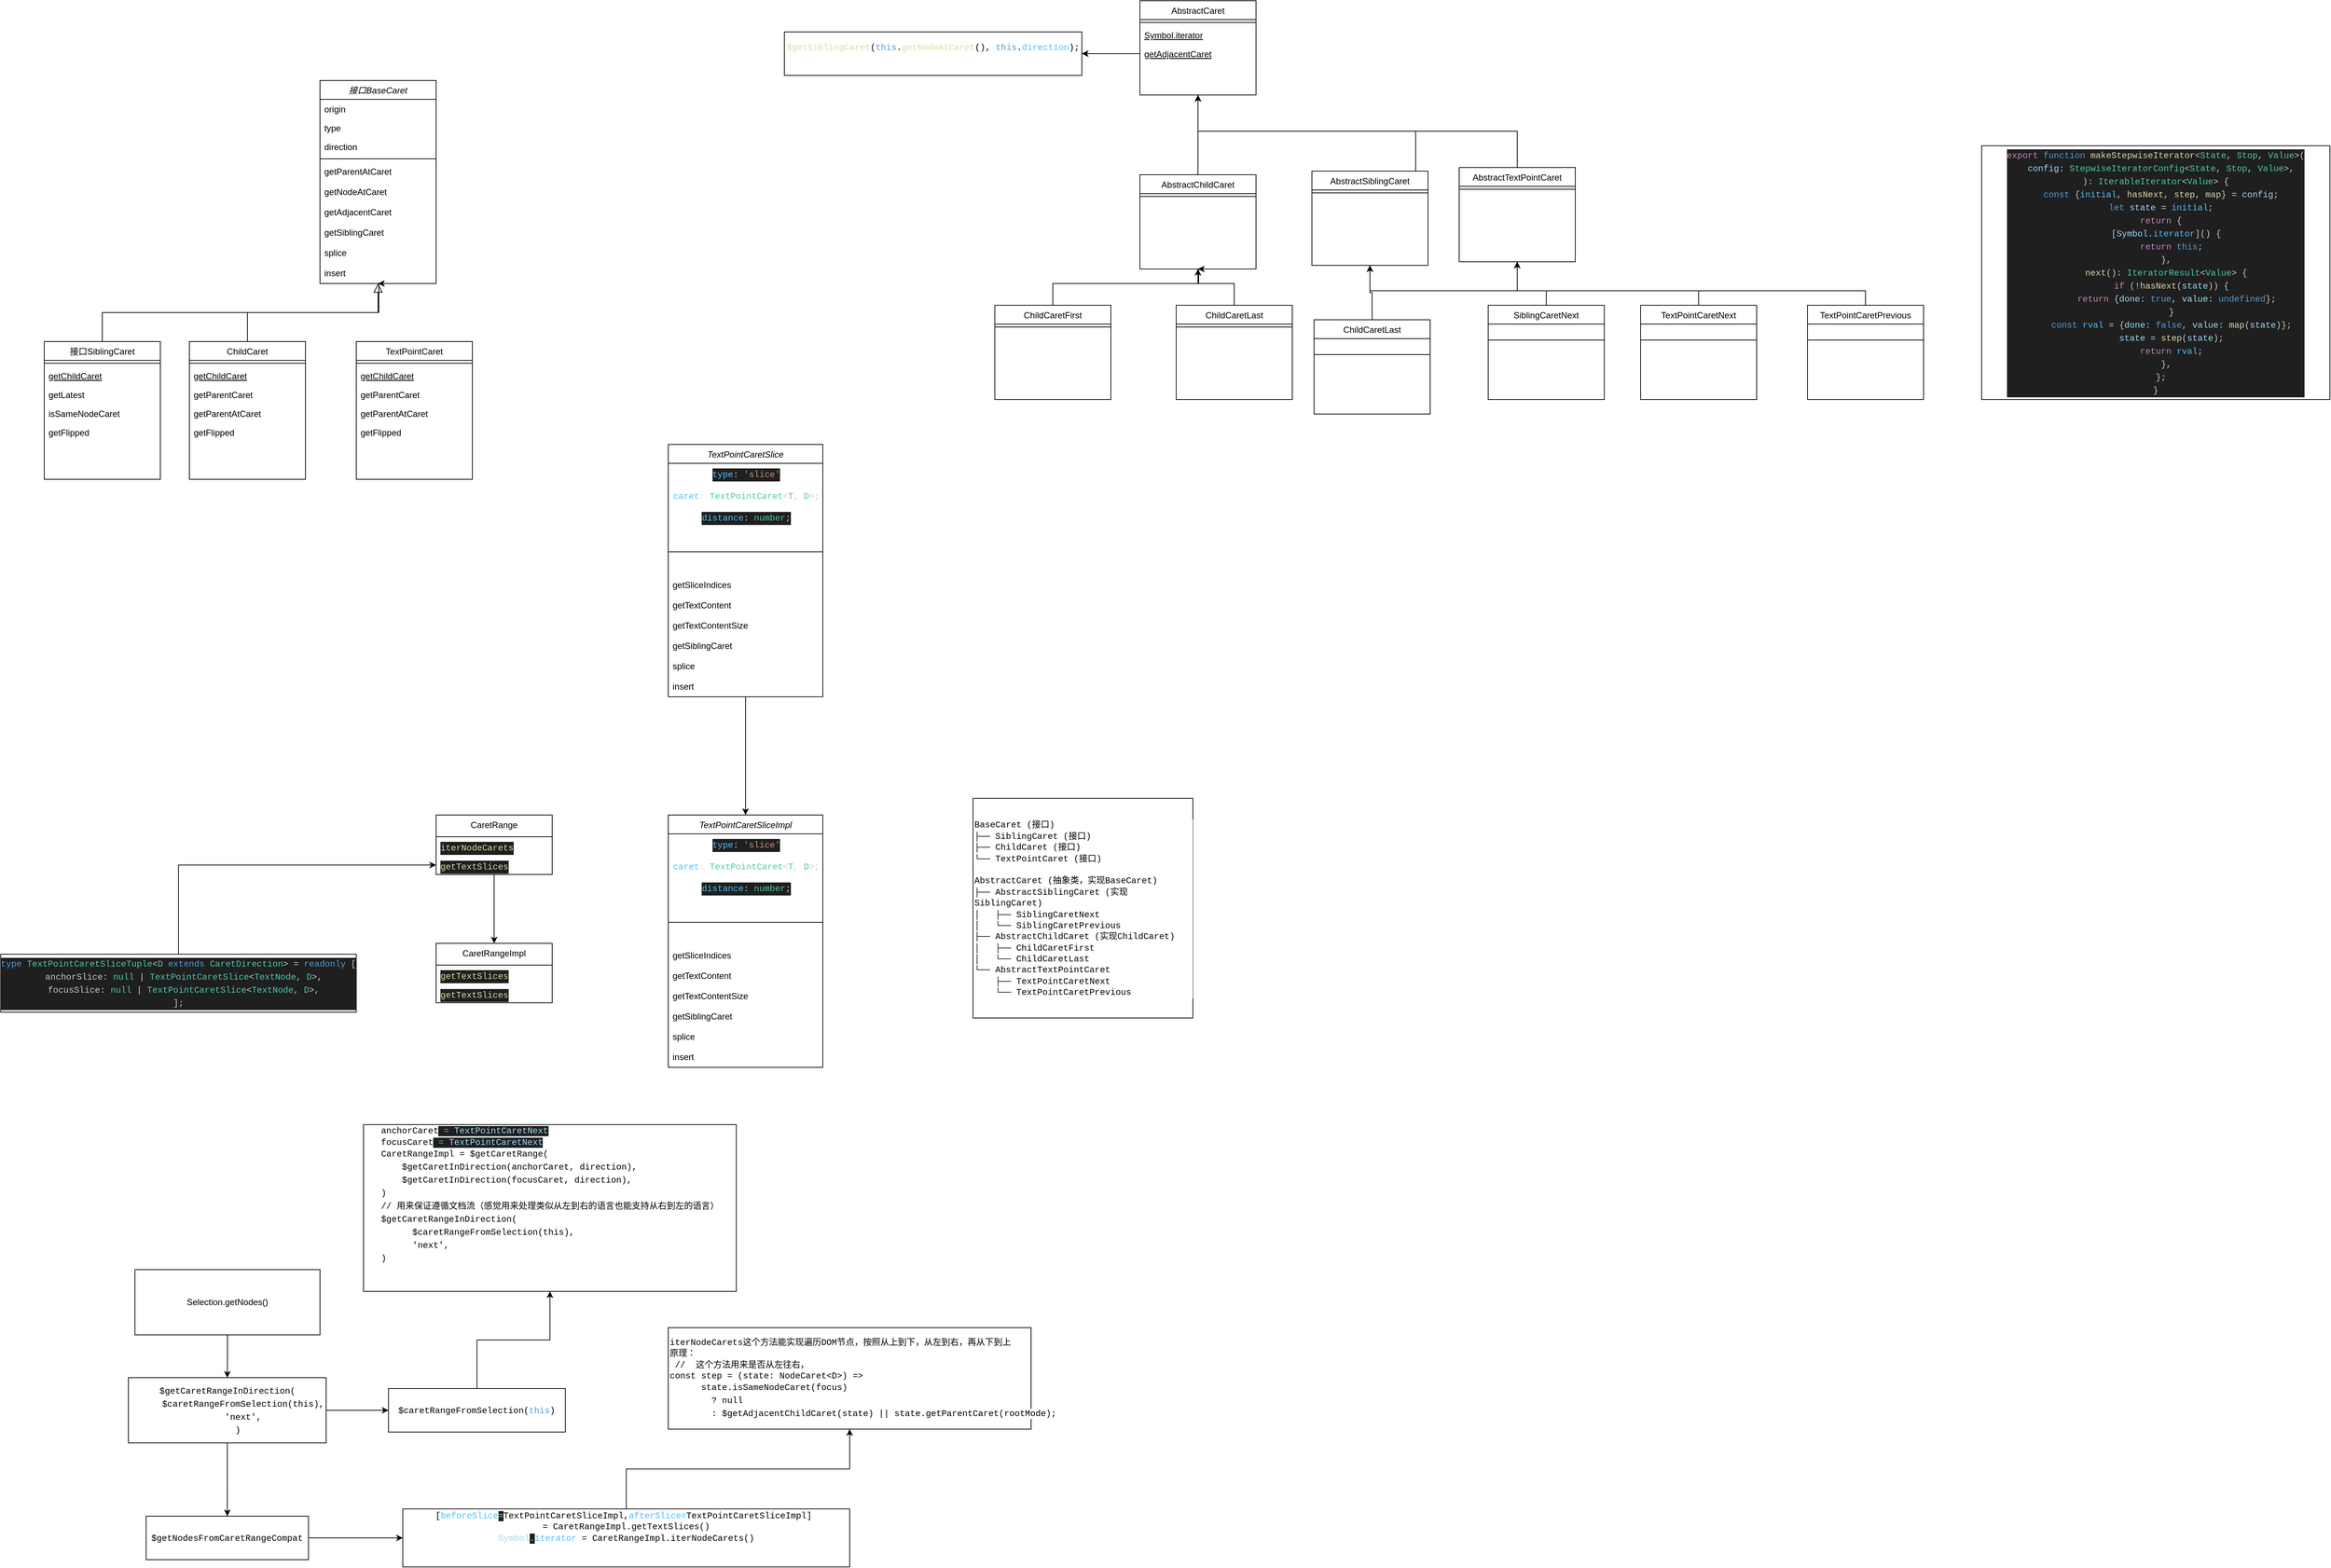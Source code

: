 <mxfile version="26.0.14">
  <diagram id="C5RBs43oDa-KdzZeNtuy" name="Page-1">
    <mxGraphModel dx="4247" dy="2570" grid="1" gridSize="10" guides="1" tooltips="1" connect="1" arrows="1" fold="1" page="1" pageScale="1" pageWidth="827" pageHeight="1169" math="0" shadow="0">
      <root>
        <mxCell id="WIyWlLk6GJQsqaUBKTNV-0" />
        <mxCell id="WIyWlLk6GJQsqaUBKTNV-1" parent="WIyWlLk6GJQsqaUBKTNV-0" />
        <mxCell id="zkfFHV4jXpPFQw0GAbJ--0" value="接口BaseCaret" style="swimlane;fontStyle=2;align=center;verticalAlign=top;childLayout=stackLayout;horizontal=1;startSize=26;horizontalStack=0;resizeParent=1;resizeLast=0;collapsible=1;marginBottom=0;rounded=0;shadow=0;strokeWidth=1;" parent="WIyWlLk6GJQsqaUBKTNV-1" vertex="1">
          <mxGeometry x="-1200" y="-620" width="160" height="280" as="geometry">
            <mxRectangle x="230" y="140" width="160" height="26" as="alternateBounds" />
          </mxGeometry>
        </mxCell>
        <mxCell id="zkfFHV4jXpPFQw0GAbJ--1" value="origin" style="text;align=left;verticalAlign=top;spacingLeft=4;spacingRight=4;overflow=hidden;rotatable=0;points=[[0,0.5],[1,0.5]];portConstraint=eastwest;" parent="zkfFHV4jXpPFQw0GAbJ--0" vertex="1">
          <mxGeometry y="26" width="160" height="26" as="geometry" />
        </mxCell>
        <mxCell id="zkfFHV4jXpPFQw0GAbJ--2" value="type" style="text;align=left;verticalAlign=top;spacingLeft=4;spacingRight=4;overflow=hidden;rotatable=0;points=[[0,0.5],[1,0.5]];portConstraint=eastwest;rounded=0;shadow=0;html=0;" parent="zkfFHV4jXpPFQw0GAbJ--0" vertex="1">
          <mxGeometry y="52" width="160" height="26" as="geometry" />
        </mxCell>
        <mxCell id="zkfFHV4jXpPFQw0GAbJ--3" value="direction" style="text;align=left;verticalAlign=top;spacingLeft=4;spacingRight=4;overflow=hidden;rotatable=0;points=[[0,0.5],[1,0.5]];portConstraint=eastwest;rounded=0;shadow=0;html=0;" parent="zkfFHV4jXpPFQw0GAbJ--0" vertex="1">
          <mxGeometry y="78" width="160" height="26" as="geometry" />
        </mxCell>
        <mxCell id="zkfFHV4jXpPFQw0GAbJ--4" value="" style="line;html=1;strokeWidth=1;align=left;verticalAlign=middle;spacingTop=-1;spacingLeft=3;spacingRight=3;rotatable=0;labelPosition=right;points=[];portConstraint=eastwest;" parent="zkfFHV4jXpPFQw0GAbJ--0" vertex="1">
          <mxGeometry y="104" width="160" height="8" as="geometry" />
        </mxCell>
        <mxCell id="8Ih2QXF4nM2iVzJBRF_V-1" value="getParentAtCaret" style="text;align=left;verticalAlign=top;spacingLeft=4;spacingRight=4;overflow=hidden;rotatable=0;points=[[0,0.5],[1,0.5]];portConstraint=eastwest;" vertex="1" parent="zkfFHV4jXpPFQw0GAbJ--0">
          <mxGeometry y="112" width="160" height="28" as="geometry" />
        </mxCell>
        <mxCell id="8Ih2QXF4nM2iVzJBRF_V-3" value="getNodeAtCaret" style="text;align=left;verticalAlign=top;spacingLeft=4;spacingRight=4;overflow=hidden;rotatable=0;points=[[0,0.5],[1,0.5]];portConstraint=eastwest;" vertex="1" parent="zkfFHV4jXpPFQw0GAbJ--0">
          <mxGeometry y="140" width="160" height="28" as="geometry" />
        </mxCell>
        <mxCell id="8Ih2QXF4nM2iVzJBRF_V-4" value="getAdjacentCaret" style="text;align=left;verticalAlign=top;spacingLeft=4;spacingRight=4;overflow=hidden;rotatable=0;points=[[0,0.5],[1,0.5]];portConstraint=eastwest;" vertex="1" parent="zkfFHV4jXpPFQw0GAbJ--0">
          <mxGeometry y="168" width="160" height="28" as="geometry" />
        </mxCell>
        <mxCell id="8Ih2QXF4nM2iVzJBRF_V-6" value="getSiblingCaret" style="text;align=left;verticalAlign=top;spacingLeft=4;spacingRight=4;overflow=hidden;rotatable=0;points=[[0,0.5],[1,0.5]];portConstraint=eastwest;" vertex="1" parent="zkfFHV4jXpPFQw0GAbJ--0">
          <mxGeometry y="196" width="160" height="28" as="geometry" />
        </mxCell>
        <mxCell id="8Ih2QXF4nM2iVzJBRF_V-5" value="splice" style="text;align=left;verticalAlign=top;spacingLeft=4;spacingRight=4;overflow=hidden;rotatable=0;points=[[0,0.5],[1,0.5]];portConstraint=eastwest;" vertex="1" parent="zkfFHV4jXpPFQw0GAbJ--0">
          <mxGeometry y="224" width="160" height="28" as="geometry" />
        </mxCell>
        <mxCell id="zkfFHV4jXpPFQw0GAbJ--5" value="insert" style="text;align=left;verticalAlign=top;spacingLeft=4;spacingRight=4;overflow=hidden;rotatable=0;points=[[0,0.5],[1,0.5]];portConstraint=eastwest;" parent="zkfFHV4jXpPFQw0GAbJ--0" vertex="1">
          <mxGeometry y="252" width="160" height="28" as="geometry" />
        </mxCell>
        <mxCell id="zkfFHV4jXpPFQw0GAbJ--6" value="接口SiblingCaret" style="swimlane;fontStyle=0;align=center;verticalAlign=top;childLayout=stackLayout;horizontal=1;startSize=26;horizontalStack=0;resizeParent=1;resizeLast=0;collapsible=1;marginBottom=0;rounded=0;shadow=0;strokeWidth=1;" parent="WIyWlLk6GJQsqaUBKTNV-1" vertex="1">
          <mxGeometry x="-1580" y="-260" width="160" height="190" as="geometry">
            <mxRectangle x="130" y="380" width="160" height="26" as="alternateBounds" />
          </mxGeometry>
        </mxCell>
        <mxCell id="zkfFHV4jXpPFQw0GAbJ--9" value="" style="line;html=1;strokeWidth=1;align=left;verticalAlign=middle;spacingTop=-1;spacingLeft=3;spacingRight=3;rotatable=0;labelPosition=right;points=[];portConstraint=eastwest;" parent="zkfFHV4jXpPFQw0GAbJ--6" vertex="1">
          <mxGeometry y="26" width="160" height="8" as="geometry" />
        </mxCell>
        <mxCell id="zkfFHV4jXpPFQw0GAbJ--10" value="getChildCaret" style="text;align=left;verticalAlign=top;spacingLeft=4;spacingRight=4;overflow=hidden;rotatable=0;points=[[0,0.5],[1,0.5]];portConstraint=eastwest;fontStyle=4" parent="zkfFHV4jXpPFQw0GAbJ--6" vertex="1">
          <mxGeometry y="34" width="160" height="26" as="geometry" />
        </mxCell>
        <mxCell id="8Ih2QXF4nM2iVzJBRF_V-7" value="getLatest" style="text;align=left;verticalAlign=top;spacingLeft=4;spacingRight=4;overflow=hidden;rotatable=0;points=[[0,0.5],[1,0.5]];portConstraint=eastwest;" vertex="1" parent="zkfFHV4jXpPFQw0GAbJ--6">
          <mxGeometry y="60" width="160" height="26" as="geometry" />
        </mxCell>
        <mxCell id="8Ih2QXF4nM2iVzJBRF_V-8" value="isSameNodeCaret" style="text;align=left;verticalAlign=top;spacingLeft=4;spacingRight=4;overflow=hidden;rotatable=0;points=[[0,0.5],[1,0.5]];portConstraint=eastwest;" vertex="1" parent="zkfFHV4jXpPFQw0GAbJ--6">
          <mxGeometry y="86" width="160" height="26" as="geometry" />
        </mxCell>
        <mxCell id="zkfFHV4jXpPFQw0GAbJ--11" value="getFlipped" style="text;align=left;verticalAlign=top;spacingLeft=4;spacingRight=4;overflow=hidden;rotatable=0;points=[[0,0.5],[1,0.5]];portConstraint=eastwest;" parent="zkfFHV4jXpPFQw0GAbJ--6" vertex="1">
          <mxGeometry y="112" width="160" height="26" as="geometry" />
        </mxCell>
        <mxCell id="zkfFHV4jXpPFQw0GAbJ--12" value="" style="endArrow=block;endSize=10;endFill=0;shadow=0;strokeWidth=1;rounded=0;curved=0;edgeStyle=elbowEdgeStyle;elbow=vertical;" parent="WIyWlLk6GJQsqaUBKTNV-1" source="zkfFHV4jXpPFQw0GAbJ--6" target="zkfFHV4jXpPFQw0GAbJ--0" edge="1">
          <mxGeometry width="160" relative="1" as="geometry">
            <mxPoint x="-1150" y="-127" as="sourcePoint" />
            <mxPoint x="-1150" y="-127" as="targetPoint" />
          </mxGeometry>
        </mxCell>
        <mxCell id="8Ih2QXF4nM2iVzJBRF_V-341" style="edgeStyle=orthogonalEdgeStyle;rounded=0;orthogonalLoop=1;jettySize=auto;html=1;" edge="1" parent="WIyWlLk6GJQsqaUBKTNV-1" source="8Ih2QXF4nM2iVzJBRF_V-15">
          <mxGeometry relative="1" as="geometry">
            <mxPoint x="-1120" y="-340" as="targetPoint" />
            <Array as="points">
              <mxPoint x="-1300" y="-300" />
              <mxPoint x="-1119" y="-300" />
              <mxPoint x="-1119" y="-340" />
            </Array>
          </mxGeometry>
        </mxCell>
        <mxCell id="8Ih2QXF4nM2iVzJBRF_V-15" value="ChildCaret" style="swimlane;fontStyle=0;align=center;verticalAlign=top;childLayout=stackLayout;horizontal=1;startSize=26;horizontalStack=0;resizeParent=1;resizeLast=0;collapsible=1;marginBottom=0;rounded=0;shadow=0;strokeWidth=1;" vertex="1" parent="WIyWlLk6GJQsqaUBKTNV-1">
          <mxGeometry x="-1380" y="-260" width="160" height="190" as="geometry">
            <mxRectangle x="130" y="380" width="160" height="26" as="alternateBounds" />
          </mxGeometry>
        </mxCell>
        <mxCell id="8Ih2QXF4nM2iVzJBRF_V-16" value="" style="line;html=1;strokeWidth=1;align=left;verticalAlign=middle;spacingTop=-1;spacingLeft=3;spacingRight=3;rotatable=0;labelPosition=right;points=[];portConstraint=eastwest;" vertex="1" parent="8Ih2QXF4nM2iVzJBRF_V-15">
          <mxGeometry y="26" width="160" height="8" as="geometry" />
        </mxCell>
        <mxCell id="8Ih2QXF4nM2iVzJBRF_V-17" value="getChildCaret" style="text;align=left;verticalAlign=top;spacingLeft=4;spacingRight=4;overflow=hidden;rotatable=0;points=[[0,0.5],[1,0.5]];portConstraint=eastwest;fontStyle=4" vertex="1" parent="8Ih2QXF4nM2iVzJBRF_V-15">
          <mxGeometry y="34" width="160" height="26" as="geometry" />
        </mxCell>
        <mxCell id="8Ih2QXF4nM2iVzJBRF_V-18" value="getParentCaret" style="text;align=left;verticalAlign=top;spacingLeft=4;spacingRight=4;overflow=hidden;rotatable=0;points=[[0,0.5],[1,0.5]];portConstraint=eastwest;" vertex="1" parent="8Ih2QXF4nM2iVzJBRF_V-15">
          <mxGeometry y="60" width="160" height="26" as="geometry" />
        </mxCell>
        <mxCell id="8Ih2QXF4nM2iVzJBRF_V-19" value="getParentAtCaret" style="text;align=left;verticalAlign=top;spacingLeft=4;spacingRight=4;overflow=hidden;rotatable=0;points=[[0,0.5],[1,0.5]];portConstraint=eastwest;" vertex="1" parent="8Ih2QXF4nM2iVzJBRF_V-15">
          <mxGeometry y="86" width="160" height="26" as="geometry" />
        </mxCell>
        <mxCell id="8Ih2QXF4nM2iVzJBRF_V-20" value="getFlipped" style="text;align=left;verticalAlign=top;spacingLeft=4;spacingRight=4;overflow=hidden;rotatable=0;points=[[0,0.5],[1,0.5]];portConstraint=eastwest;" vertex="1" parent="8Ih2QXF4nM2iVzJBRF_V-15">
          <mxGeometry y="112" width="160" height="26" as="geometry" />
        </mxCell>
        <mxCell id="8Ih2QXF4nM2iVzJBRF_V-21" value="TextPointCaret" style="swimlane;fontStyle=0;align=center;verticalAlign=top;childLayout=stackLayout;horizontal=1;startSize=26;horizontalStack=0;resizeParent=1;resizeLast=0;collapsible=1;marginBottom=0;rounded=0;shadow=0;strokeWidth=1;" vertex="1" parent="WIyWlLk6GJQsqaUBKTNV-1">
          <mxGeometry x="-1150" y="-260" width="160" height="190" as="geometry">
            <mxRectangle x="130" y="380" width="160" height="26" as="alternateBounds" />
          </mxGeometry>
        </mxCell>
        <mxCell id="8Ih2QXF4nM2iVzJBRF_V-22" value="" style="line;html=1;strokeWidth=1;align=left;verticalAlign=middle;spacingTop=-1;spacingLeft=3;spacingRight=3;rotatable=0;labelPosition=right;points=[];portConstraint=eastwest;" vertex="1" parent="8Ih2QXF4nM2iVzJBRF_V-21">
          <mxGeometry y="26" width="160" height="8" as="geometry" />
        </mxCell>
        <mxCell id="8Ih2QXF4nM2iVzJBRF_V-23" value="getChildCaret" style="text;align=left;verticalAlign=top;spacingLeft=4;spacingRight=4;overflow=hidden;rotatable=0;points=[[0,0.5],[1,0.5]];portConstraint=eastwest;fontStyle=4" vertex="1" parent="8Ih2QXF4nM2iVzJBRF_V-21">
          <mxGeometry y="34" width="160" height="26" as="geometry" />
        </mxCell>
        <mxCell id="8Ih2QXF4nM2iVzJBRF_V-24" value="getParentCaret" style="text;align=left;verticalAlign=top;spacingLeft=4;spacingRight=4;overflow=hidden;rotatable=0;points=[[0,0.5],[1,0.5]];portConstraint=eastwest;" vertex="1" parent="8Ih2QXF4nM2iVzJBRF_V-21">
          <mxGeometry y="60" width="160" height="26" as="geometry" />
        </mxCell>
        <mxCell id="8Ih2QXF4nM2iVzJBRF_V-25" value="getParentAtCaret" style="text;align=left;verticalAlign=top;spacingLeft=4;spacingRight=4;overflow=hidden;rotatable=0;points=[[0,0.5],[1,0.5]];portConstraint=eastwest;" vertex="1" parent="8Ih2QXF4nM2iVzJBRF_V-21">
          <mxGeometry y="86" width="160" height="26" as="geometry" />
        </mxCell>
        <mxCell id="8Ih2QXF4nM2iVzJBRF_V-26" value="getFlipped" style="text;align=left;verticalAlign=top;spacingLeft=4;spacingRight=4;overflow=hidden;rotatable=0;points=[[0,0.5],[1,0.5]];portConstraint=eastwest;" vertex="1" parent="8Ih2QXF4nM2iVzJBRF_V-21">
          <mxGeometry y="112" width="160" height="26" as="geometry" />
        </mxCell>
        <mxCell id="8Ih2QXF4nM2iVzJBRF_V-340" value="" style="edgeStyle=orthogonalEdgeStyle;rounded=0;orthogonalLoop=1;jettySize=auto;html=1;" edge="1" parent="WIyWlLk6GJQsqaUBKTNV-1" source="8Ih2QXF4nM2iVzJBRF_V-183" target="8Ih2QXF4nM2iVzJBRF_V-329">
          <mxGeometry relative="1" as="geometry" />
        </mxCell>
        <mxCell id="8Ih2QXF4nM2iVzJBRF_V-183" value="TextPointCaretSlice" style="swimlane;fontStyle=2;align=center;verticalAlign=top;childLayout=stackLayout;horizontal=1;startSize=26;horizontalStack=0;resizeParent=1;resizeLast=0;collapsible=1;marginBottom=0;rounded=0;shadow=0;strokeWidth=1;" vertex="1" parent="WIyWlLk6GJQsqaUBKTNV-1">
          <mxGeometry x="-720" y="-118" width="213" height="348" as="geometry">
            <mxRectangle x="230" y="140" width="160" height="26" as="alternateBounds" />
          </mxGeometry>
        </mxCell>
        <mxCell id="8Ih2QXF4nM2iVzJBRF_V-324" value="&lt;div style=&quot;color: rgb(204, 204, 204); background-color: rgb(31, 31, 31); font-family: Menlo, Monaco, &amp;quot;Courier New&amp;quot;, monospace; line-height: 18px; white-space-collapse: preserve;&quot;&gt;&lt;span style=&quot;color: #4fc1ff;&quot;&gt;type&lt;/span&gt;&lt;span style=&quot;color: #d4d4d4;&quot;&gt;:&lt;/span&gt; &lt;span style=&quot;color: #ce9178;&quot;&gt;&#39;slice&#39;&lt;/span&gt;&lt;/div&gt;" style="text;html=1;align=center;verticalAlign=middle;resizable=0;points=[];autosize=1;strokeColor=none;fillColor=none;" vertex="1" parent="8Ih2QXF4nM2iVzJBRF_V-183">
          <mxGeometry y="26" width="213" height="30" as="geometry" />
        </mxCell>
        <mxCell id="8Ih2QXF4nM2iVzJBRF_V-327" value="&lt;div style=&quot;color: rgb(204, 204, 204); font-family: Menlo, Monaco, &amp;quot;Courier New&amp;quot;, monospace; line-height: 18px; white-space-collapse: preserve;&quot;&gt;&lt;span style=&quot;background-color: rgb(255, 255, 255);&quot;&gt;&lt;span style=&quot;color: rgb(79, 193, 255);&quot;&gt;caret&lt;/span&gt;&lt;span style=&quot;color: rgb(212, 212, 212);&quot;&gt;:&lt;/span&gt; &lt;span style=&quot;color: rgb(78, 201, 176);&quot;&gt;TextPointCaret&lt;/span&gt;&amp;lt;&lt;span style=&quot;color: rgb(78, 201, 176);&quot;&gt;T&lt;/span&gt;, &lt;span style=&quot;color: rgb(78, 201, 176);&quot;&gt;D&lt;/span&gt;&amp;gt;;&lt;/span&gt;&lt;/div&gt;" style="text;html=1;align=center;verticalAlign=middle;resizable=0;points=[];autosize=1;strokeColor=none;fillColor=none;" vertex="1" parent="8Ih2QXF4nM2iVzJBRF_V-183">
          <mxGeometry y="56" width="213" height="30" as="geometry" />
        </mxCell>
        <mxCell id="8Ih2QXF4nM2iVzJBRF_V-328" value="&lt;div style=&quot;color: rgb(204, 204, 204); background-color: rgb(31, 31, 31); font-family: Menlo, Monaco, &amp;quot;Courier New&amp;quot;, monospace; line-height: 18px; white-space-collapse: preserve;&quot;&gt;&lt;span style=&quot;color: #4fc1ff;&quot;&gt;distance&lt;/span&gt;&lt;span style=&quot;color: #d4d4d4;&quot;&gt;:&lt;/span&gt; &lt;span style=&quot;color: #4ec9b0;&quot;&gt;number&lt;/span&gt;;&lt;/div&gt;" style="text;html=1;align=center;verticalAlign=middle;resizable=0;points=[];autosize=1;strokeColor=none;fillColor=none;" vertex="1" parent="8Ih2QXF4nM2iVzJBRF_V-183">
          <mxGeometry y="86" width="213" height="30" as="geometry" />
        </mxCell>
        <mxCell id="8Ih2QXF4nM2iVzJBRF_V-187" value="" style="line;html=1;strokeWidth=1;align=left;verticalAlign=middle;spacingTop=-1;spacingLeft=3;spacingRight=3;rotatable=0;labelPosition=right;points=[];portConstraint=eastwest;" vertex="1" parent="8Ih2QXF4nM2iVzJBRF_V-183">
          <mxGeometry y="116" width="213" height="64" as="geometry" />
        </mxCell>
        <mxCell id="8Ih2QXF4nM2iVzJBRF_V-188" value="getSliceIndices" style="text;align=left;verticalAlign=top;spacingLeft=4;spacingRight=4;overflow=hidden;rotatable=0;points=[[0,0.5],[1,0.5]];portConstraint=eastwest;" vertex="1" parent="8Ih2QXF4nM2iVzJBRF_V-183">
          <mxGeometry y="180" width="213" height="28" as="geometry" />
        </mxCell>
        <mxCell id="8Ih2QXF4nM2iVzJBRF_V-189" value="getTextContent" style="text;align=left;verticalAlign=top;spacingLeft=4;spacingRight=4;overflow=hidden;rotatable=0;points=[[0,0.5],[1,0.5]];portConstraint=eastwest;" vertex="1" parent="8Ih2QXF4nM2iVzJBRF_V-183">
          <mxGeometry y="208" width="213" height="28" as="geometry" />
        </mxCell>
        <mxCell id="8Ih2QXF4nM2iVzJBRF_V-190" value="getTextContentSize" style="text;align=left;verticalAlign=top;spacingLeft=4;spacingRight=4;overflow=hidden;rotatable=0;points=[[0,0.5],[1,0.5]];portConstraint=eastwest;" vertex="1" parent="8Ih2QXF4nM2iVzJBRF_V-183">
          <mxGeometry y="236" width="213" height="28" as="geometry" />
        </mxCell>
        <mxCell id="8Ih2QXF4nM2iVzJBRF_V-191" value="getSiblingCaret" style="text;align=left;verticalAlign=top;spacingLeft=4;spacingRight=4;overflow=hidden;rotatable=0;points=[[0,0.5],[1,0.5]];portConstraint=eastwest;" vertex="1" parent="8Ih2QXF4nM2iVzJBRF_V-183">
          <mxGeometry y="264" width="213" height="28" as="geometry" />
        </mxCell>
        <mxCell id="8Ih2QXF4nM2iVzJBRF_V-192" value="splice" style="text;align=left;verticalAlign=top;spacingLeft=4;spacingRight=4;overflow=hidden;rotatable=0;points=[[0,0.5],[1,0.5]];portConstraint=eastwest;" vertex="1" parent="8Ih2QXF4nM2iVzJBRF_V-183">
          <mxGeometry y="292" width="213" height="28" as="geometry" />
        </mxCell>
        <mxCell id="8Ih2QXF4nM2iVzJBRF_V-193" value="insert" style="text;align=left;verticalAlign=top;spacingLeft=4;spacingRight=4;overflow=hidden;rotatable=0;points=[[0,0.5],[1,0.5]];portConstraint=eastwest;" vertex="1" parent="8Ih2QXF4nM2iVzJBRF_V-183">
          <mxGeometry y="320" width="213" height="28" as="geometry" />
        </mxCell>
        <mxCell id="8Ih2QXF4nM2iVzJBRF_V-207" value="AbstractCaret" style="swimlane;fontStyle=0;align=center;verticalAlign=top;childLayout=stackLayout;horizontal=1;startSize=26;horizontalStack=0;resizeParent=1;resizeLast=0;collapsible=1;marginBottom=0;rounded=0;shadow=0;strokeWidth=1;" vertex="1" parent="WIyWlLk6GJQsqaUBKTNV-1">
          <mxGeometry x="-70" y="-730" width="160" height="130" as="geometry">
            <mxRectangle x="130" y="380" width="160" height="26" as="alternateBounds" />
          </mxGeometry>
        </mxCell>
        <mxCell id="8Ih2QXF4nM2iVzJBRF_V-208" value="" style="line;html=1;strokeWidth=1;align=left;verticalAlign=middle;spacingTop=-1;spacingLeft=3;spacingRight=3;rotatable=0;labelPosition=right;points=[];portConstraint=eastwest;" vertex="1" parent="8Ih2QXF4nM2iVzJBRF_V-207">
          <mxGeometry y="26" width="160" height="8" as="geometry" />
        </mxCell>
        <mxCell id="8Ih2QXF4nM2iVzJBRF_V-223" value="Symbol.iterator&#xa;" style="text;align=left;verticalAlign=top;spacingLeft=4;spacingRight=4;overflow=hidden;rotatable=0;points=[[0,0.5],[1,0.5]];portConstraint=eastwest;fontStyle=4" vertex="1" parent="8Ih2QXF4nM2iVzJBRF_V-207">
          <mxGeometry y="34" width="160" height="26" as="geometry" />
        </mxCell>
        <mxCell id="8Ih2QXF4nM2iVzJBRF_V-209" value="getAdjacentCaret" style="text;align=left;verticalAlign=top;spacingLeft=4;spacingRight=4;overflow=hidden;rotatable=0;points=[[0,0.5],[1,0.5]];portConstraint=eastwest;fontStyle=4" vertex="1" parent="8Ih2QXF4nM2iVzJBRF_V-207">
          <mxGeometry y="60" width="160" height="26" as="geometry" />
        </mxCell>
        <mxCell id="8Ih2QXF4nM2iVzJBRF_V-219" value="&lt;div style=&quot;color: rgb(204, 204, 204); background-color: rgb(31, 31, 31); font-family: Menlo, Monaco, &amp;quot;Courier New&amp;quot;, monospace; line-height: 18px; white-space: pre;&quot;&gt;&lt;div&gt;&lt;span style=&quot;color: #c586c0;&quot;&gt;export&lt;/span&gt; &lt;span style=&quot;color: #569cd6;&quot;&gt;function&lt;/span&gt; &lt;span style=&quot;color: #dcdcaa;&quot;&gt;makeStepwiseIterator&lt;/span&gt;&amp;lt;&lt;span style=&quot;color: #4ec9b0;&quot;&gt;State&lt;/span&gt;, &lt;span style=&quot;color: #4ec9b0;&quot;&gt;Stop&lt;/span&gt;, &lt;span style=&quot;color: #4ec9b0;&quot;&gt;Value&lt;/span&gt;&amp;gt;(&lt;/div&gt;&lt;div&gt;  &lt;span style=&quot;color: #9cdcfe;&quot;&gt;config&lt;/span&gt;&lt;span style=&quot;color: #d4d4d4;&quot;&gt;:&lt;/span&gt; &lt;span style=&quot;color: #4ec9b0;&quot;&gt;StepwiseIteratorConfig&lt;/span&gt;&amp;lt;&lt;span style=&quot;color: #4ec9b0;&quot;&gt;State&lt;/span&gt;, &lt;span style=&quot;color: #4ec9b0;&quot;&gt;Stop&lt;/span&gt;, &lt;span style=&quot;color: #4ec9b0;&quot;&gt;Value&lt;/span&gt;&amp;gt;,&lt;/div&gt;&lt;div&gt;)&lt;span style=&quot;color: #d4d4d4;&quot;&gt;:&lt;/span&gt; &lt;span style=&quot;color: #4ec9b0;&quot;&gt;IterableIterator&lt;/span&gt;&amp;lt;&lt;span style=&quot;color: #4ec9b0;&quot;&gt;Value&lt;/span&gt;&amp;gt; {&lt;/div&gt;&lt;div&gt;  &lt;span style=&quot;color: #569cd6;&quot;&gt;const&lt;/span&gt; {&lt;span style=&quot;color: #4fc1ff;&quot;&gt;initial&lt;/span&gt;, &lt;span style=&quot;color: #dcdcaa;&quot;&gt;hasNext&lt;/span&gt;, &lt;span style=&quot;color: #dcdcaa;&quot;&gt;step&lt;/span&gt;, &lt;span style=&quot;color: #dcdcaa;&quot;&gt;map&lt;/span&gt;} &lt;span style=&quot;color: #d4d4d4;&quot;&gt;=&lt;/span&gt; &lt;span style=&quot;color: #9cdcfe;&quot;&gt;config&lt;/span&gt;;&lt;/div&gt;&lt;div&gt;  &lt;span style=&quot;color: #569cd6;&quot;&gt;let&lt;/span&gt; &lt;span style=&quot;color: #9cdcfe;&quot;&gt;state&lt;/span&gt; &lt;span style=&quot;color: #d4d4d4;&quot;&gt;=&lt;/span&gt; &lt;span style=&quot;color: #4fc1ff;&quot;&gt;initial&lt;/span&gt;;&lt;/div&gt;&lt;div&gt;  &lt;span style=&quot;color: #c586c0;&quot;&gt;return&lt;/span&gt; {&lt;/div&gt;&lt;div&gt;    [&lt;span style=&quot;color: #9cdcfe;&quot;&gt;Symbol&lt;/span&gt;.&lt;span style=&quot;color: #4fc1ff;&quot;&gt;iterator&lt;/span&gt;]() {&lt;/div&gt;&lt;div&gt;      &lt;span style=&quot;color: #c586c0;&quot;&gt;return&lt;/span&gt; &lt;span style=&quot;color: #569cd6;&quot;&gt;this&lt;/span&gt;;&lt;/div&gt;&lt;div&gt;    },&lt;/div&gt;&lt;div&gt;    &lt;span style=&quot;color: #dcdcaa;&quot;&gt;next&lt;/span&gt;()&lt;span style=&quot;color: #d4d4d4;&quot;&gt;:&lt;/span&gt; &lt;span style=&quot;color: #4ec9b0;&quot;&gt;IteratorResult&lt;/span&gt;&amp;lt;&lt;span style=&quot;color: #4ec9b0;&quot;&gt;Value&lt;/span&gt;&amp;gt; {&lt;/div&gt;&lt;div&gt;      &lt;span style=&quot;color: #c586c0;&quot;&gt;if&lt;/span&gt; (&lt;span style=&quot;color: #d4d4d4;&quot;&gt;!&lt;/span&gt;&lt;span style=&quot;color: #dcdcaa;&quot;&gt;hasNext&lt;/span&gt;(&lt;span style=&quot;color: #9cdcfe;&quot;&gt;state&lt;/span&gt;)) {&lt;/div&gt;&lt;div&gt;        &lt;span style=&quot;color: #c586c0;&quot;&gt;return&lt;/span&gt; {&lt;span style=&quot;color: #9cdcfe;&quot;&gt;done&lt;/span&gt;&lt;span style=&quot;color: #9cdcfe;&quot;&gt;:&lt;/span&gt; &lt;span style=&quot;color: #569cd6;&quot;&gt;true&lt;/span&gt;, &lt;span style=&quot;color: #9cdcfe;&quot;&gt;value&lt;/span&gt;&lt;span style=&quot;color: #9cdcfe;&quot;&gt;:&lt;/span&gt; &lt;span style=&quot;color: #569cd6;&quot;&gt;undefined&lt;/span&gt;};&lt;/div&gt;&lt;div&gt;      }&lt;/div&gt;&lt;div&gt;      &lt;span style=&quot;color: #569cd6;&quot;&gt;const&lt;/span&gt; &lt;span style=&quot;color: #4fc1ff;&quot;&gt;rval&lt;/span&gt; &lt;span style=&quot;color: #d4d4d4;&quot;&gt;=&lt;/span&gt; {&lt;span style=&quot;color: #9cdcfe;&quot;&gt;done&lt;/span&gt;&lt;span style=&quot;color: #9cdcfe;&quot;&gt;:&lt;/span&gt; &lt;span style=&quot;color: #569cd6;&quot;&gt;false&lt;/span&gt;, &lt;span style=&quot;color: #9cdcfe;&quot;&gt;value&lt;/span&gt;&lt;span style=&quot;color: #9cdcfe;&quot;&gt;:&lt;/span&gt; &lt;span style=&quot;color: #dcdcaa;&quot;&gt;map&lt;/span&gt;(&lt;span style=&quot;color: #9cdcfe;&quot;&gt;state&lt;/span&gt;)};&lt;/div&gt;&lt;div&gt;      &lt;span style=&quot;color: #9cdcfe;&quot;&gt;state&lt;/span&gt; &lt;span style=&quot;color: #d4d4d4;&quot;&gt;=&lt;/span&gt; &lt;span style=&quot;color: #dcdcaa;&quot;&gt;step&lt;/span&gt;(&lt;span style=&quot;color: #9cdcfe;&quot;&gt;state&lt;/span&gt;);&lt;/div&gt;&lt;div&gt;      &lt;span style=&quot;color: #c586c0;&quot;&gt;return&lt;/span&gt; &lt;span style=&quot;color: #4fc1ff;&quot;&gt;rval&lt;/span&gt;;&lt;/div&gt;&lt;div&gt;    },&lt;/div&gt;&lt;div&gt;  };&lt;/div&gt;&lt;div&gt;}&lt;/div&gt;&lt;/div&gt;" style="rounded=0;whiteSpace=wrap;html=1;" vertex="1" parent="WIyWlLk6GJQsqaUBKTNV-1">
          <mxGeometry x="1090" y="-530" width="480" height="350" as="geometry" />
        </mxCell>
        <mxCell id="8Ih2QXF4nM2iVzJBRF_V-229" value="&lt;div style=&quot;font-family: Menlo, Monaco, &amp;quot;Courier New&amp;quot;, monospace; line-height: 18px; white-space: pre;&quot;&gt;&lt;span style=&quot;background-color: rgb(255, 255, 255);&quot;&gt;&lt;font style=&quot;color: rgb(0, 0, 0);&quot;&gt;&lt;span style=&quot;color: rgb(220, 220, 170);&quot;&gt;$getSiblingCaret&lt;/span&gt;(&lt;span style=&quot;color: rgb(86, 156, 214);&quot;&gt;this&lt;/span&gt;.&lt;span style=&quot;color: rgb(220, 220, 170);&quot;&gt;getNodeAtCaret&lt;/span&gt;(), &lt;span style=&quot;color: rgb(86, 156, 214);&quot;&gt;this&lt;/span&gt;.&lt;span style=&quot;color: rgb(79, 193, 255);&quot;&gt;direction&lt;/span&gt;);&lt;/font&gt;&lt;/span&gt;&lt;/div&gt;&lt;div style=&quot;font-family: Menlo, Monaco, &amp;quot;Courier New&amp;quot;, monospace; line-height: 18px; white-space: pre;&quot;&gt;&lt;span style=&quot;background-color: rgb(255, 255, 255);&quot;&gt;&lt;font style=&quot;color: rgb(0, 0, 0);&quot;&gt;&lt;br&gt;&lt;/font&gt;&lt;/span&gt;&lt;/div&gt;" style="rounded=0;whiteSpace=wrap;html=1;" vertex="1" parent="WIyWlLk6GJQsqaUBKTNV-1">
          <mxGeometry x="-560" y="-687" width="410" height="60" as="geometry" />
        </mxCell>
        <mxCell id="8Ih2QXF4nM2iVzJBRF_V-230" style="edgeStyle=orthogonalEdgeStyle;rounded=0;orthogonalLoop=1;jettySize=auto;html=1;" edge="1" parent="WIyWlLk6GJQsqaUBKTNV-1" source="8Ih2QXF4nM2iVzJBRF_V-209" target="8Ih2QXF4nM2iVzJBRF_V-229">
          <mxGeometry relative="1" as="geometry" />
        </mxCell>
        <mxCell id="8Ih2QXF4nM2iVzJBRF_V-235" style="edgeStyle=orthogonalEdgeStyle;rounded=0;orthogonalLoop=1;jettySize=auto;html=1;entryX=0.5;entryY=1;entryDx=0;entryDy=0;" edge="1" parent="WIyWlLk6GJQsqaUBKTNV-1" source="8Ih2QXF4nM2iVzJBRF_V-231" target="8Ih2QXF4nM2iVzJBRF_V-207">
          <mxGeometry relative="1" as="geometry">
            <Array as="points">
              <mxPoint x="10" y="-510" />
              <mxPoint x="10" y="-510" />
            </Array>
          </mxGeometry>
        </mxCell>
        <mxCell id="8Ih2QXF4nM2iVzJBRF_V-231" value="AbstractChildCaret" style="swimlane;fontStyle=0;align=center;verticalAlign=top;childLayout=stackLayout;horizontal=1;startSize=26;horizontalStack=0;resizeParent=1;resizeLast=0;collapsible=1;marginBottom=0;rounded=0;shadow=0;strokeWidth=1;" vertex="1" parent="WIyWlLk6GJQsqaUBKTNV-1">
          <mxGeometry x="-70" y="-490" width="160" height="130" as="geometry">
            <mxRectangle x="130" y="380" width="160" height="26" as="alternateBounds" />
          </mxGeometry>
        </mxCell>
        <mxCell id="8Ih2QXF4nM2iVzJBRF_V-232" value="" style="line;html=1;strokeWidth=1;align=left;verticalAlign=middle;spacingTop=-1;spacingLeft=3;spacingRight=3;rotatable=0;labelPosition=right;points=[];portConstraint=eastwest;" vertex="1" parent="8Ih2QXF4nM2iVzJBRF_V-231">
          <mxGeometry y="26" width="160" height="8" as="geometry" />
        </mxCell>
        <mxCell id="8Ih2QXF4nM2iVzJBRF_V-240" style="edgeStyle=orthogonalEdgeStyle;rounded=0;orthogonalLoop=1;jettySize=auto;html=1;" edge="1" parent="WIyWlLk6GJQsqaUBKTNV-1" source="8Ih2QXF4nM2iVzJBRF_V-236">
          <mxGeometry relative="1" as="geometry">
            <mxPoint x="10" y="-360" as="targetPoint" />
            <Array as="points">
              <mxPoint x="-190" y="-340" />
              <mxPoint x="11" y="-340" />
            </Array>
          </mxGeometry>
        </mxCell>
        <mxCell id="8Ih2QXF4nM2iVzJBRF_V-236" value="ChildCaretFirst" style="swimlane;fontStyle=0;align=center;verticalAlign=top;childLayout=stackLayout;horizontal=1;startSize=26;horizontalStack=0;resizeParent=1;resizeLast=0;collapsible=1;marginBottom=0;rounded=0;shadow=0;strokeWidth=1;" vertex="1" parent="WIyWlLk6GJQsqaUBKTNV-1">
          <mxGeometry x="-270" y="-310" width="160" height="130" as="geometry">
            <mxRectangle x="130" y="380" width="160" height="26" as="alternateBounds" />
          </mxGeometry>
        </mxCell>
        <mxCell id="8Ih2QXF4nM2iVzJBRF_V-237" value="" style="line;html=1;strokeWidth=1;align=left;verticalAlign=middle;spacingTop=-1;spacingLeft=3;spacingRight=3;rotatable=0;labelPosition=right;points=[];portConstraint=eastwest;" vertex="1" parent="8Ih2QXF4nM2iVzJBRF_V-236">
          <mxGeometry y="26" width="160" height="8" as="geometry" />
        </mxCell>
        <mxCell id="8Ih2QXF4nM2iVzJBRF_V-241" style="edgeStyle=orthogonalEdgeStyle;rounded=0;orthogonalLoop=1;jettySize=auto;html=1;" edge="1" parent="WIyWlLk6GJQsqaUBKTNV-1" source="8Ih2QXF4nM2iVzJBRF_V-238">
          <mxGeometry relative="1" as="geometry">
            <mxPoint x="10" y="-360" as="targetPoint" />
            <Array as="points">
              <mxPoint x="60" y="-340" />
              <mxPoint x="10" y="-340" />
            </Array>
          </mxGeometry>
        </mxCell>
        <mxCell id="8Ih2QXF4nM2iVzJBRF_V-238" value="ChildCaretLast" style="swimlane;fontStyle=0;align=center;verticalAlign=top;childLayout=stackLayout;horizontal=1;startSize=26;horizontalStack=0;resizeParent=1;resizeLast=0;collapsible=1;marginBottom=0;rounded=0;shadow=0;strokeWidth=1;" vertex="1" parent="WIyWlLk6GJQsqaUBKTNV-1">
          <mxGeometry x="-20" y="-310" width="160" height="130" as="geometry">
            <mxRectangle x="130" y="380" width="160" height="26" as="alternateBounds" />
          </mxGeometry>
        </mxCell>
        <mxCell id="8Ih2QXF4nM2iVzJBRF_V-239" value="" style="line;html=1;strokeWidth=1;align=left;verticalAlign=middle;spacingTop=-1;spacingLeft=3;spacingRight=3;rotatable=0;labelPosition=right;points=[];portConstraint=eastwest;" vertex="1" parent="8Ih2QXF4nM2iVzJBRF_V-238">
          <mxGeometry y="26" width="160" height="8" as="geometry" />
        </mxCell>
        <mxCell id="8Ih2QXF4nM2iVzJBRF_V-244" style="edgeStyle=orthogonalEdgeStyle;rounded=0;orthogonalLoop=1;jettySize=auto;html=1;entryX=0.5;entryY=1;entryDx=0;entryDy=0;" edge="1" parent="WIyWlLk6GJQsqaUBKTNV-1" source="8Ih2QXF4nM2iVzJBRF_V-242" target="8Ih2QXF4nM2iVzJBRF_V-207">
          <mxGeometry relative="1" as="geometry">
            <Array as="points">
              <mxPoint x="310" y="-550" />
              <mxPoint x="10" y="-550" />
            </Array>
          </mxGeometry>
        </mxCell>
        <mxCell id="8Ih2QXF4nM2iVzJBRF_V-242" value="AbstractSiblingCaret" style="swimlane;fontStyle=0;align=center;verticalAlign=top;childLayout=stackLayout;horizontal=1;startSize=26;horizontalStack=0;resizeParent=1;resizeLast=0;collapsible=1;marginBottom=0;rounded=0;shadow=0;strokeWidth=1;" vertex="1" parent="WIyWlLk6GJQsqaUBKTNV-1">
          <mxGeometry x="167" y="-495" width="160" height="130" as="geometry">
            <mxRectangle x="130" y="380" width="160" height="26" as="alternateBounds" />
          </mxGeometry>
        </mxCell>
        <mxCell id="8Ih2QXF4nM2iVzJBRF_V-243" value="" style="line;html=1;strokeWidth=1;align=left;verticalAlign=middle;spacingTop=-1;spacingLeft=3;spacingRight=3;rotatable=0;labelPosition=right;points=[];portConstraint=eastwest;" vertex="1" parent="8Ih2QXF4nM2iVzJBRF_V-242">
          <mxGeometry y="26" width="160" height="8" as="geometry" />
        </mxCell>
        <mxCell id="8Ih2QXF4nM2iVzJBRF_V-247" style="edgeStyle=orthogonalEdgeStyle;rounded=0;orthogonalLoop=1;jettySize=auto;html=1;entryX=0.5;entryY=1;entryDx=0;entryDy=0;" edge="1" parent="WIyWlLk6GJQsqaUBKTNV-1" source="8Ih2QXF4nM2iVzJBRF_V-245" target="8Ih2QXF4nM2iVzJBRF_V-207">
          <mxGeometry relative="1" as="geometry">
            <Array as="points">
              <mxPoint x="450" y="-550" />
              <mxPoint x="10" y="-550" />
            </Array>
          </mxGeometry>
        </mxCell>
        <mxCell id="8Ih2QXF4nM2iVzJBRF_V-245" value="AbstractTextPointCaret" style="swimlane;fontStyle=0;align=center;verticalAlign=top;childLayout=stackLayout;horizontal=1;startSize=26;horizontalStack=0;resizeParent=1;resizeLast=0;collapsible=1;marginBottom=0;rounded=0;shadow=0;strokeWidth=1;" vertex="1" parent="WIyWlLk6GJQsqaUBKTNV-1">
          <mxGeometry x="370" y="-500" width="160" height="130" as="geometry">
            <mxRectangle x="130" y="380" width="160" height="26" as="alternateBounds" />
          </mxGeometry>
        </mxCell>
        <mxCell id="8Ih2QXF4nM2iVzJBRF_V-246" value="" style="line;html=1;strokeWidth=1;align=left;verticalAlign=middle;spacingTop=-1;spacingLeft=3;spacingRight=3;rotatable=0;labelPosition=right;points=[];portConstraint=eastwest;" vertex="1" parent="8Ih2QXF4nM2iVzJBRF_V-245">
          <mxGeometry y="26" width="160" height="8" as="geometry" />
        </mxCell>
        <mxCell id="8Ih2QXF4nM2iVzJBRF_V-250" style="edgeStyle=orthogonalEdgeStyle;rounded=0;orthogonalLoop=1;jettySize=auto;html=1;entryX=0.5;entryY=1;entryDx=0;entryDy=0;" edge="1" parent="WIyWlLk6GJQsqaUBKTNV-1" source="8Ih2QXF4nM2iVzJBRF_V-248" target="8Ih2QXF4nM2iVzJBRF_V-242">
          <mxGeometry relative="1" as="geometry" />
        </mxCell>
        <mxCell id="8Ih2QXF4nM2iVzJBRF_V-248" value="ChildCaretLast" style="swimlane;fontStyle=0;align=center;verticalAlign=top;childLayout=stackLayout;horizontal=1;startSize=26;horizontalStack=0;resizeParent=1;resizeLast=0;collapsible=1;marginBottom=0;rounded=0;shadow=0;strokeWidth=1;" vertex="1" parent="WIyWlLk6GJQsqaUBKTNV-1">
          <mxGeometry x="170" y="-290" width="160" height="130" as="geometry">
            <mxRectangle x="130" y="380" width="160" height="26" as="alternateBounds" />
          </mxGeometry>
        </mxCell>
        <mxCell id="8Ih2QXF4nM2iVzJBRF_V-249" value="" style="line;html=1;strokeWidth=1;align=left;verticalAlign=middle;spacingTop=-1;spacingLeft=3;spacingRight=3;rotatable=0;labelPosition=right;points=[];portConstraint=eastwest;" vertex="1" parent="8Ih2QXF4nM2iVzJBRF_V-248">
          <mxGeometry y="26" width="160" height="44" as="geometry" />
        </mxCell>
        <mxCell id="8Ih2QXF4nM2iVzJBRF_V-254" style="edgeStyle=orthogonalEdgeStyle;rounded=0;orthogonalLoop=1;jettySize=auto;html=1;entryX=0.5;entryY=1;entryDx=0;entryDy=0;" edge="1" parent="WIyWlLk6GJQsqaUBKTNV-1" source="8Ih2QXF4nM2iVzJBRF_V-252" target="8Ih2QXF4nM2iVzJBRF_V-242">
          <mxGeometry relative="1" as="geometry">
            <Array as="points">
              <mxPoint x="490" y="-330" />
              <mxPoint x="247" y="-330" />
            </Array>
          </mxGeometry>
        </mxCell>
        <mxCell id="8Ih2QXF4nM2iVzJBRF_V-252" value="SiblingCaretNext" style="swimlane;fontStyle=0;align=center;verticalAlign=top;childLayout=stackLayout;horizontal=1;startSize=26;horizontalStack=0;resizeParent=1;resizeLast=0;collapsible=1;marginBottom=0;rounded=0;shadow=0;strokeWidth=1;" vertex="1" parent="WIyWlLk6GJQsqaUBKTNV-1">
          <mxGeometry x="410" y="-310" width="160" height="130" as="geometry">
            <mxRectangle x="130" y="380" width="160" height="26" as="alternateBounds" />
          </mxGeometry>
        </mxCell>
        <mxCell id="8Ih2QXF4nM2iVzJBRF_V-253" value="" style="line;html=1;strokeWidth=1;align=left;verticalAlign=middle;spacingTop=-1;spacingLeft=3;spacingRight=3;rotatable=0;labelPosition=right;points=[];portConstraint=eastwest;" vertex="1" parent="8Ih2QXF4nM2iVzJBRF_V-252">
          <mxGeometry y="26" width="160" height="44" as="geometry" />
        </mxCell>
        <mxCell id="8Ih2QXF4nM2iVzJBRF_V-257" style="edgeStyle=orthogonalEdgeStyle;rounded=0;orthogonalLoop=1;jettySize=auto;html=1;entryX=0.5;entryY=1;entryDx=0;entryDy=0;" edge="1" parent="WIyWlLk6GJQsqaUBKTNV-1" source="8Ih2QXF4nM2iVzJBRF_V-255" target="8Ih2QXF4nM2iVzJBRF_V-245">
          <mxGeometry relative="1" as="geometry">
            <Array as="points">
              <mxPoint x="700" y="-330" />
              <mxPoint x="450" y="-330" />
            </Array>
          </mxGeometry>
        </mxCell>
        <mxCell id="8Ih2QXF4nM2iVzJBRF_V-255" value="TextPointCaretNext" style="swimlane;fontStyle=0;align=center;verticalAlign=top;childLayout=stackLayout;horizontal=1;startSize=26;horizontalStack=0;resizeParent=1;resizeLast=0;collapsible=1;marginBottom=0;rounded=0;shadow=0;strokeWidth=1;" vertex="1" parent="WIyWlLk6GJQsqaUBKTNV-1">
          <mxGeometry x="620" y="-310" width="160" height="130" as="geometry">
            <mxRectangle x="130" y="380" width="160" height="26" as="alternateBounds" />
          </mxGeometry>
        </mxCell>
        <mxCell id="8Ih2QXF4nM2iVzJBRF_V-256" value="" style="line;html=1;strokeWidth=1;align=left;verticalAlign=middle;spacingTop=-1;spacingLeft=3;spacingRight=3;rotatable=0;labelPosition=right;points=[];portConstraint=eastwest;" vertex="1" parent="8Ih2QXF4nM2iVzJBRF_V-255">
          <mxGeometry y="26" width="160" height="44" as="geometry" />
        </mxCell>
        <mxCell id="8Ih2QXF4nM2iVzJBRF_V-260" style="edgeStyle=orthogonalEdgeStyle;rounded=0;orthogonalLoop=1;jettySize=auto;html=1;entryX=0.5;entryY=1;entryDx=0;entryDy=0;" edge="1" parent="WIyWlLk6GJQsqaUBKTNV-1" source="8Ih2QXF4nM2iVzJBRF_V-258" target="8Ih2QXF4nM2iVzJBRF_V-245">
          <mxGeometry relative="1" as="geometry">
            <Array as="points">
              <mxPoint x="930" y="-330" />
              <mxPoint x="450" y="-330" />
            </Array>
          </mxGeometry>
        </mxCell>
        <mxCell id="8Ih2QXF4nM2iVzJBRF_V-258" value="TextPointCaretPrevious" style="swimlane;fontStyle=0;align=center;verticalAlign=top;childLayout=stackLayout;horizontal=1;startSize=26;horizontalStack=0;resizeParent=1;resizeLast=0;collapsible=1;marginBottom=0;rounded=0;shadow=0;strokeWidth=1;" vertex="1" parent="WIyWlLk6GJQsqaUBKTNV-1">
          <mxGeometry x="850" y="-310" width="160" height="130" as="geometry">
            <mxRectangle x="130" y="380" width="160" height="26" as="alternateBounds" />
          </mxGeometry>
        </mxCell>
        <mxCell id="8Ih2QXF4nM2iVzJBRF_V-259" value="" style="line;html=1;strokeWidth=1;align=left;verticalAlign=middle;spacingTop=-1;spacingLeft=3;spacingRight=3;rotatable=0;labelPosition=right;points=[];portConstraint=eastwest;" vertex="1" parent="8Ih2QXF4nM2iVzJBRF_V-258">
          <mxGeometry y="26" width="160" height="44" as="geometry" />
        </mxCell>
        <mxCell id="8Ih2QXF4nM2iVzJBRF_V-305" value="" style="edgeStyle=orthogonalEdgeStyle;rounded=0;orthogonalLoop=1;jettySize=auto;html=1;" edge="1" parent="WIyWlLk6GJQsqaUBKTNV-1" source="8Ih2QXF4nM2iVzJBRF_V-261" target="8Ih2QXF4nM2iVzJBRF_V-302">
          <mxGeometry relative="1" as="geometry" />
        </mxCell>
        <mxCell id="8Ih2QXF4nM2iVzJBRF_V-261" value="CaretRange" style="swimlane;fontStyle=0;align=center;verticalAlign=top;childLayout=stackLayout;horizontal=1;startSize=30;horizontalStack=0;resizeParent=1;resizeLast=0;collapsible=1;marginBottom=0;rounded=0;shadow=0;strokeWidth=1;" vertex="1" parent="WIyWlLk6GJQsqaUBKTNV-1">
          <mxGeometry x="-1040" y="393" width="160" height="82" as="geometry">
            <mxRectangle x="-240" y="1000" width="160" height="26" as="alternateBounds" />
          </mxGeometry>
        </mxCell>
        <mxCell id="8Ih2QXF4nM2iVzJBRF_V-297" value="&lt;div style=&quot;color: rgb(204, 204, 204); background-color: rgb(31, 31, 31); font-family: Menlo, Monaco, &amp;quot;Courier New&amp;quot;, monospace; line-height: 18px; white-space: pre;&quot;&gt;&lt;span style=&quot;color: #dcdcaa;&quot;&gt;iterNodeCarets&lt;/span&gt;&lt;/div&gt;" style="text;strokeColor=none;fillColor=none;align=left;verticalAlign=top;spacingLeft=4;spacingRight=4;overflow=hidden;rotatable=0;points=[[0,0.5],[1,0.5]];portConstraint=eastwest;whiteSpace=wrap;html=1;" vertex="1" parent="8Ih2QXF4nM2iVzJBRF_V-261">
          <mxGeometry y="30" width="160" height="26" as="geometry" />
        </mxCell>
        <mxCell id="8Ih2QXF4nM2iVzJBRF_V-296" value="&lt;div style=&quot;color: rgb(204, 204, 204); background-color: rgb(31, 31, 31); font-family: Menlo, Monaco, &amp;quot;Courier New&amp;quot;, monospace; line-height: 18px; white-space: pre;&quot;&gt;&lt;div style=&quot;line-height: 18px;&quot;&gt;&lt;span style=&quot;color: #dcdcaa;&quot;&gt;getTextSlices&lt;/span&gt;&lt;/div&gt;&lt;/div&gt;" style="text;strokeColor=none;fillColor=none;align=left;verticalAlign=top;spacingLeft=4;spacingRight=4;overflow=hidden;rotatable=0;points=[[0,0.5],[1,0.5]];portConstraint=eastwest;whiteSpace=wrap;html=1;" vertex="1" parent="8Ih2QXF4nM2iVzJBRF_V-261">
          <mxGeometry y="56" width="160" height="26" as="geometry" />
        </mxCell>
        <mxCell id="8Ih2QXF4nM2iVzJBRF_V-301" style="edgeStyle=orthogonalEdgeStyle;rounded=0;orthogonalLoop=1;jettySize=auto;html=1;entryX=0;entryY=0.5;entryDx=0;entryDy=0;" edge="1" parent="WIyWlLk6GJQsqaUBKTNV-1" source="8Ih2QXF4nM2iVzJBRF_V-299" target="8Ih2QXF4nM2iVzJBRF_V-296">
          <mxGeometry relative="1" as="geometry" />
        </mxCell>
        <mxCell id="8Ih2QXF4nM2iVzJBRF_V-299" value="&lt;div style=&quot;color: rgb(204, 204, 204); background-color: rgb(31, 31, 31); font-family: Menlo, Monaco, &amp;quot;Courier New&amp;quot;, monospace; line-height: 18px; white-space: pre;&quot;&gt;&lt;div&gt;&lt;font&gt;&lt;span style=&quot;color: rgb(86, 156, 214);&quot;&gt;type&lt;/span&gt; &lt;span style=&quot;color: rgb(78, 201, 176);&quot;&gt;TextPointCaretSliceTuple&lt;/span&gt;&amp;lt;&lt;span style=&quot;color: rgb(78, 201, 176);&quot;&gt;D&lt;/span&gt; &lt;span style=&quot;color: rgb(86, 156, 214);&quot;&gt;extends&lt;/span&gt; &lt;span style=&quot;color: rgb(78, 201, 176);&quot;&gt;CaretDirection&lt;/span&gt;&amp;gt; &lt;span style=&quot;color: rgb(212, 212, 212);&quot;&gt;=&lt;/span&gt; &lt;span style=&quot;color: rgb(86, 156, 214);&quot;&gt;readonly&lt;/span&gt; [&lt;/font&gt;&lt;/div&gt;&lt;div&gt;&lt;font&gt;  &lt;span style=&quot;color: rgb(200, 200, 200);&quot;&gt;anchorSlice&lt;/span&gt;: &lt;span style=&quot;color: rgb(78, 201, 176);&quot;&gt;null&lt;/span&gt; &lt;span style=&quot;color: rgb(212, 212, 212);&quot;&gt;|&lt;/span&gt; &lt;span style=&quot;color: rgb(78, 201, 176);&quot;&gt;TextPointCaretSlice&lt;/span&gt;&amp;lt;&lt;span style=&quot;color: rgb(78, 201, 176);&quot;&gt;TextNode&lt;/span&gt;, &lt;span style=&quot;color: rgb(78, 201, 176);&quot;&gt;D&lt;/span&gt;&amp;gt;,&lt;/font&gt;&lt;/div&gt;&lt;div&gt;&lt;font&gt;  &lt;span style=&quot;color: rgb(200, 200, 200);&quot;&gt;focusSlice&lt;/span&gt;: &lt;span style=&quot;color: rgb(78, 201, 176);&quot;&gt;null&lt;/span&gt; &lt;span style=&quot;color: rgb(212, 212, 212);&quot;&gt;|&lt;/span&gt; &lt;span style=&quot;color: rgb(78, 201, 176);&quot;&gt;TextPointCaretSlice&lt;/span&gt;&amp;lt;&lt;span style=&quot;color: rgb(78, 201, 176);&quot;&gt;TextNode&lt;/span&gt;, &lt;span style=&quot;color: rgb(78, 201, 176);&quot;&gt;D&lt;/span&gt;&amp;gt;,&lt;/font&gt;&lt;/div&gt;&lt;div&gt;&lt;font&gt;];&lt;/font&gt;&lt;/div&gt;&lt;/div&gt;" style="whiteSpace=wrap;html=1;" vertex="1" parent="WIyWlLk6GJQsqaUBKTNV-1">
          <mxGeometry x="-1640" y="585" width="490" height="80" as="geometry" />
        </mxCell>
        <mxCell id="8Ih2QXF4nM2iVzJBRF_V-302" value="CaretRangeImpl" style="swimlane;fontStyle=0;align=center;verticalAlign=top;childLayout=stackLayout;horizontal=1;startSize=30;horizontalStack=0;resizeParent=1;resizeLast=0;collapsible=1;marginBottom=0;rounded=0;shadow=0;strokeWidth=1;" vertex="1" parent="WIyWlLk6GJQsqaUBKTNV-1">
          <mxGeometry x="-1040" y="570" width="160" height="82" as="geometry">
            <mxRectangle x="-240" y="1000" width="160" height="26" as="alternateBounds" />
          </mxGeometry>
        </mxCell>
        <mxCell id="8Ih2QXF4nM2iVzJBRF_V-303" value="&lt;div style=&quot;color: rgb(204, 204, 204); background-color: rgb(31, 31, 31); font-family: Menlo, Monaco, &amp;quot;Courier New&amp;quot;, monospace; line-height: 18px; white-space: pre;&quot;&gt;&lt;div style=&quot;line-height: 18px;&quot;&gt;&lt;span style=&quot;color: #dcdcaa;&quot;&gt;getTextSlices&lt;/span&gt;&lt;/div&gt;&lt;/div&gt;" style="text;strokeColor=none;fillColor=none;align=left;verticalAlign=top;spacingLeft=4;spacingRight=4;overflow=hidden;rotatable=0;points=[[0,0.5],[1,0.5]];portConstraint=eastwest;whiteSpace=wrap;html=1;" vertex="1" parent="8Ih2QXF4nM2iVzJBRF_V-302">
          <mxGeometry y="30" width="160" height="26" as="geometry" />
        </mxCell>
        <mxCell id="8Ih2QXF4nM2iVzJBRF_V-304" value="&lt;div style=&quot;color: rgb(204, 204, 204); background-color: rgb(31, 31, 31); font-family: Menlo, Monaco, &amp;quot;Courier New&amp;quot;, monospace; line-height: 18px; white-space: pre;&quot;&gt;&lt;div style=&quot;line-height: 18px;&quot;&gt;&lt;span style=&quot;color: #dcdcaa;&quot;&gt;getTextSlices&lt;/span&gt;&lt;/div&gt;&lt;/div&gt;" style="text;strokeColor=none;fillColor=none;align=left;verticalAlign=top;spacingLeft=4;spacingRight=4;overflow=hidden;rotatable=0;points=[[0,0.5],[1,0.5]];portConstraint=eastwest;whiteSpace=wrap;html=1;" vertex="1" parent="8Ih2QXF4nM2iVzJBRF_V-302">
          <mxGeometry y="56" width="160" height="26" as="geometry" />
        </mxCell>
        <mxCell id="8Ih2QXF4nM2iVzJBRF_V-329" value="TextPointCaretSliceImpl" style="swimlane;fontStyle=2;align=center;verticalAlign=top;childLayout=stackLayout;horizontal=1;startSize=26;horizontalStack=0;resizeParent=1;resizeLast=0;collapsible=1;marginBottom=0;rounded=0;shadow=0;strokeWidth=1;" vertex="1" parent="WIyWlLk6GJQsqaUBKTNV-1">
          <mxGeometry x="-720" y="393" width="213" height="348" as="geometry">
            <mxRectangle x="230" y="140" width="160" height="26" as="alternateBounds" />
          </mxGeometry>
        </mxCell>
        <mxCell id="8Ih2QXF4nM2iVzJBRF_V-330" value="&lt;div style=&quot;color: rgb(204, 204, 204); background-color: rgb(31, 31, 31); font-family: Menlo, Monaco, &amp;quot;Courier New&amp;quot;, monospace; line-height: 18px; white-space-collapse: preserve;&quot;&gt;&lt;span style=&quot;color: #4fc1ff;&quot;&gt;type&lt;/span&gt;&lt;span style=&quot;color: #d4d4d4;&quot;&gt;:&lt;/span&gt; &lt;span style=&quot;color: #ce9178;&quot;&gt;&#39;slice&#39;&lt;/span&gt;&lt;/div&gt;" style="text;html=1;align=center;verticalAlign=middle;resizable=0;points=[];autosize=1;strokeColor=none;fillColor=none;" vertex="1" parent="8Ih2QXF4nM2iVzJBRF_V-329">
          <mxGeometry y="26" width="213" height="30" as="geometry" />
        </mxCell>
        <mxCell id="8Ih2QXF4nM2iVzJBRF_V-331" value="&lt;div style=&quot;color: rgb(204, 204, 204); font-family: Menlo, Monaco, &amp;quot;Courier New&amp;quot;, monospace; line-height: 18px; white-space-collapse: preserve;&quot;&gt;&lt;span style=&quot;background-color: rgb(255, 255, 255);&quot;&gt;&lt;span style=&quot;color: rgb(79, 193, 255);&quot;&gt;caret&lt;/span&gt;&lt;span style=&quot;color: rgb(212, 212, 212);&quot;&gt;:&lt;/span&gt; &lt;span style=&quot;color: rgb(78, 201, 176);&quot;&gt;TextPointCaret&lt;/span&gt;&amp;lt;&lt;span style=&quot;color: rgb(78, 201, 176);&quot;&gt;T&lt;/span&gt;, &lt;span style=&quot;color: rgb(78, 201, 176);&quot;&gt;D&lt;/span&gt;&amp;gt;;&lt;/span&gt;&lt;/div&gt;" style="text;html=1;align=center;verticalAlign=middle;resizable=0;points=[];autosize=1;strokeColor=none;fillColor=none;" vertex="1" parent="8Ih2QXF4nM2iVzJBRF_V-329">
          <mxGeometry y="56" width="213" height="30" as="geometry" />
        </mxCell>
        <mxCell id="8Ih2QXF4nM2iVzJBRF_V-332" value="&lt;div style=&quot;color: rgb(204, 204, 204); background-color: rgb(31, 31, 31); font-family: Menlo, Monaco, &amp;quot;Courier New&amp;quot;, monospace; line-height: 18px; white-space-collapse: preserve;&quot;&gt;&lt;span style=&quot;color: #4fc1ff;&quot;&gt;distance&lt;/span&gt;&lt;span style=&quot;color: #d4d4d4;&quot;&gt;:&lt;/span&gt; &lt;span style=&quot;color: #4ec9b0;&quot;&gt;number&lt;/span&gt;;&lt;/div&gt;" style="text;html=1;align=center;verticalAlign=middle;resizable=0;points=[];autosize=1;strokeColor=none;fillColor=none;" vertex="1" parent="8Ih2QXF4nM2iVzJBRF_V-329">
          <mxGeometry y="86" width="213" height="30" as="geometry" />
        </mxCell>
        <mxCell id="8Ih2QXF4nM2iVzJBRF_V-333" value="" style="line;html=1;strokeWidth=1;align=left;verticalAlign=middle;spacingTop=-1;spacingLeft=3;spacingRight=3;rotatable=0;labelPosition=right;points=[];portConstraint=eastwest;" vertex="1" parent="8Ih2QXF4nM2iVzJBRF_V-329">
          <mxGeometry y="116" width="213" height="64" as="geometry" />
        </mxCell>
        <mxCell id="8Ih2QXF4nM2iVzJBRF_V-334" value="getSliceIndices" style="text;align=left;verticalAlign=top;spacingLeft=4;spacingRight=4;overflow=hidden;rotatable=0;points=[[0,0.5],[1,0.5]];portConstraint=eastwest;" vertex="1" parent="8Ih2QXF4nM2iVzJBRF_V-329">
          <mxGeometry y="180" width="213" height="28" as="geometry" />
        </mxCell>
        <mxCell id="8Ih2QXF4nM2iVzJBRF_V-335" value="getTextContent" style="text;align=left;verticalAlign=top;spacingLeft=4;spacingRight=4;overflow=hidden;rotatable=0;points=[[0,0.5],[1,0.5]];portConstraint=eastwest;" vertex="1" parent="8Ih2QXF4nM2iVzJBRF_V-329">
          <mxGeometry y="208" width="213" height="28" as="geometry" />
        </mxCell>
        <mxCell id="8Ih2QXF4nM2iVzJBRF_V-336" value="getTextContentSize" style="text;align=left;verticalAlign=top;spacingLeft=4;spacingRight=4;overflow=hidden;rotatable=0;points=[[0,0.5],[1,0.5]];portConstraint=eastwest;" vertex="1" parent="8Ih2QXF4nM2iVzJBRF_V-329">
          <mxGeometry y="236" width="213" height="28" as="geometry" />
        </mxCell>
        <mxCell id="8Ih2QXF4nM2iVzJBRF_V-337" value="getSiblingCaret" style="text;align=left;verticalAlign=top;spacingLeft=4;spacingRight=4;overflow=hidden;rotatable=0;points=[[0,0.5],[1,0.5]];portConstraint=eastwest;" vertex="1" parent="8Ih2QXF4nM2iVzJBRF_V-329">
          <mxGeometry y="264" width="213" height="28" as="geometry" />
        </mxCell>
        <mxCell id="8Ih2QXF4nM2iVzJBRF_V-338" value="splice" style="text;align=left;verticalAlign=top;spacingLeft=4;spacingRight=4;overflow=hidden;rotatable=0;points=[[0,0.5],[1,0.5]];portConstraint=eastwest;" vertex="1" parent="8Ih2QXF4nM2iVzJBRF_V-329">
          <mxGeometry y="292" width="213" height="28" as="geometry" />
        </mxCell>
        <mxCell id="8Ih2QXF4nM2iVzJBRF_V-339" value="insert" style="text;align=left;verticalAlign=top;spacingLeft=4;spacingRight=4;overflow=hidden;rotatable=0;points=[[0,0.5],[1,0.5]];portConstraint=eastwest;" vertex="1" parent="8Ih2QXF4nM2iVzJBRF_V-329">
          <mxGeometry y="320" width="213" height="28" as="geometry" />
        </mxCell>
        <mxCell id="8Ih2QXF4nM2iVzJBRF_V-342" value="&lt;span style=&quot;font-family: &amp;quot;SF Mono&amp;quot;, Monaco, Menlo, Courier, monospace, ui-monospace, SFMono-Regular, Menlo, Monaco, Consolas, &amp;quot;Liberation Mono&amp;quot;, &amp;quot;Courier New&amp;quot;, monospace; white-space-collapse: preserve;&quot;&gt;BaseCaret (接口)&lt;br&gt;├── SiblingCaret (接口)&lt;br&gt;├── ChildCaret (接口)&lt;br&gt;└── TextPointCaret (接口)&lt;br&gt;&lt;br&gt;AbstractCaret (抽象类，实现BaseCaret)&lt;br&gt;├── AbstractSiblingCaret (实现SiblingCaret)&lt;br&gt;│   ├── SiblingCaretNext&lt;br&gt;│   └── SiblingCaretPrevious&lt;br&gt;├── AbstractChildCaret (实现ChildCaret)&lt;br&gt;│   ├── ChildCaretFirst&lt;br&gt;│   └── ChildCaretLast&lt;br&gt;└── AbstractTextPointCaret&lt;br&gt;    ├── TextPointCaretNext&lt;br&gt;    └── TextPointCaretPrevious&lt;/span&gt;" style="whiteSpace=wrap;html=1;aspect=fixed;align=left;labelBackgroundColor=default;fontColor=#000000;" vertex="1" parent="WIyWlLk6GJQsqaUBKTNV-1">
          <mxGeometry x="-300" y="370" width="303" height="303" as="geometry" />
        </mxCell>
        <mxCell id="8Ih2QXF4nM2iVzJBRF_V-345" value="" style="edgeStyle=orthogonalEdgeStyle;rounded=0;orthogonalLoop=1;jettySize=auto;html=1;" edge="1" parent="WIyWlLk6GJQsqaUBKTNV-1" source="8Ih2QXF4nM2iVzJBRF_V-343" target="8Ih2QXF4nM2iVzJBRF_V-344">
          <mxGeometry relative="1" as="geometry" />
        </mxCell>
        <mxCell id="8Ih2QXF4nM2iVzJBRF_V-343" value="Selection.getNodes()" style="rounded=0;whiteSpace=wrap;html=1;" vertex="1" parent="WIyWlLk6GJQsqaUBKTNV-1">
          <mxGeometry x="-1455" y="1020" width="255" height="90" as="geometry" />
        </mxCell>
        <mxCell id="8Ih2QXF4nM2iVzJBRF_V-347" value="" style="edgeStyle=orthogonalEdgeStyle;rounded=0;orthogonalLoop=1;jettySize=auto;html=1;" edge="1" parent="WIyWlLk6GJQsqaUBKTNV-1" source="8Ih2QXF4nM2iVzJBRF_V-344" target="8Ih2QXF4nM2iVzJBRF_V-346">
          <mxGeometry relative="1" as="geometry" />
        </mxCell>
        <mxCell id="8Ih2QXF4nM2iVzJBRF_V-349" value="" style="edgeStyle=orthogonalEdgeStyle;rounded=0;orthogonalLoop=1;jettySize=auto;html=1;" edge="1" parent="WIyWlLk6GJQsqaUBKTNV-1" source="8Ih2QXF4nM2iVzJBRF_V-344" target="8Ih2QXF4nM2iVzJBRF_V-348">
          <mxGeometry relative="1" as="geometry" />
        </mxCell>
        <mxCell id="8Ih2QXF4nM2iVzJBRF_V-344" value="&lt;div style=&quot;font-family: Menlo, Monaco, &amp;quot;Courier New&amp;quot;, monospace; line-height: 18px; white-space: pre;&quot;&gt;&lt;div style=&quot;&quot;&gt;&lt;span style=&quot;background-color: rgb(255, 255, 255);&quot;&gt;&lt;font style=&quot;color: rgb(0, 0, 0);&quot;&gt;&lt;span&gt;$getCaretRangeInDirection&lt;/span&gt;(&lt;/font&gt;&lt;/span&gt;&lt;/div&gt;&lt;div style=&quot;&quot;&gt;&lt;span style=&quot;background-color: rgb(255, 255, 255);&quot;&gt;&lt;font style=&quot;color: rgb(0, 0, 0);&quot;&gt;      &lt;span&gt;$caretRangeFromSelection&lt;/span&gt;(&lt;span&gt;this&lt;/span&gt;),&lt;/font&gt;&lt;/span&gt;&lt;/div&gt;&lt;div style=&quot;&quot;&gt;&lt;span style=&quot;background-color: rgb(255, 255, 255);&quot;&gt;&lt;font style=&quot;color: rgb(0, 0, 0);&quot;&gt;      &lt;span&gt;&#39;next&#39;&lt;/span&gt;,&lt;/font&gt;&lt;/span&gt;&lt;/div&gt;&lt;div style=&quot;&quot;&gt;&lt;span style=&quot;background-color: rgb(255, 255, 255);&quot;&gt;&lt;font style=&quot;color: rgb(0, 0, 0);&quot;&gt;    )&lt;/font&gt;&lt;/span&gt;&lt;/div&gt;&lt;/div&gt;" style="whiteSpace=wrap;html=1;rounded=0;" vertex="1" parent="WIyWlLk6GJQsqaUBKTNV-1">
          <mxGeometry x="-1464" y="1169" width="272.5" height="90" as="geometry" />
        </mxCell>
        <mxCell id="8Ih2QXF4nM2iVzJBRF_V-351" value="" style="edgeStyle=orthogonalEdgeStyle;rounded=0;orthogonalLoop=1;jettySize=auto;html=1;" edge="1" parent="WIyWlLk6GJQsqaUBKTNV-1" source="8Ih2QXF4nM2iVzJBRF_V-346" target="8Ih2QXF4nM2iVzJBRF_V-350">
          <mxGeometry relative="1" as="geometry" />
        </mxCell>
        <mxCell id="8Ih2QXF4nM2iVzJBRF_V-346" value="&lt;font&gt;&lt;span style=&quot;font-family: Menlo, Monaco, &amp;quot;Courier New&amp;quot;, monospace; white-space: pre; background-color: rgb(255, 255, 255);&quot;&gt;&lt;font style=&quot;color: rgb(0, 0, 0);&quot;&gt;$caretRangeFromSelection&lt;/font&gt;&lt;/span&gt;&lt;span style=&quot;color: light-dark(rgb(0, 0, 0), rgb(237, 237, 237)); font-family: Menlo, Monaco, &amp;quot;Courier New&amp;quot;, monospace; white-space: pre; background-color: rgb(255, 255, 255);&quot;&gt;(&lt;/span&gt;&lt;span style=&quot;color: rgb(86, 156, 214); font-family: Menlo, Monaco, &amp;quot;Courier New&amp;quot;, monospace; white-space: pre; background-color: rgb(255, 255, 255);&quot;&gt;this&lt;/span&gt;&lt;span style=&quot;color: light-dark(rgb(0, 0, 0), rgb(237, 237, 237)); font-family: Menlo, Monaco, &amp;quot;Courier New&amp;quot;, monospace; white-space: pre; background-color: rgb(255, 255, 255);&quot;&gt;)&lt;/span&gt;&lt;/font&gt;" style="whiteSpace=wrap;html=1;rounded=0;" vertex="1" parent="WIyWlLk6GJQsqaUBKTNV-1">
          <mxGeometry x="-1105.62" y="1184" width="243.75" height="60" as="geometry" />
        </mxCell>
        <mxCell id="8Ih2QXF4nM2iVzJBRF_V-354" value="" style="edgeStyle=orthogonalEdgeStyle;rounded=0;orthogonalLoop=1;jettySize=auto;html=1;" edge="1" parent="WIyWlLk6GJQsqaUBKTNV-1" source="8Ih2QXF4nM2iVzJBRF_V-348" target="8Ih2QXF4nM2iVzJBRF_V-353">
          <mxGeometry relative="1" as="geometry" />
        </mxCell>
        <mxCell id="8Ih2QXF4nM2iVzJBRF_V-348" value="&lt;div style=&quot;font-family: Menlo, Monaco, &amp;quot;Courier New&amp;quot;, monospace; line-height: 18px; white-space: pre;&quot;&gt;&lt;span style=&quot;background-color: rgb(255, 255, 255);&quot;&gt;&lt;font style=&quot;color: rgb(0, 0, 0);&quot;&gt;$getNodesFromCaretRangeCompat&lt;/font&gt;&lt;/span&gt;&lt;/div&gt;" style="whiteSpace=wrap;html=1;rounded=0;" vertex="1" parent="WIyWlLk6GJQsqaUBKTNV-1">
          <mxGeometry x="-1439.62" y="1360" width="223.75" height="60" as="geometry" />
        </mxCell>
        <mxCell id="8Ih2QXF4nM2iVzJBRF_V-350" value="&lt;div style=&quot;text-align: left;&quot;&gt;&lt;span style=&quot;color: light-dark(rgb(0, 0, 0), rgb(255, 255, 255)); font-family: Menlo, Monaco, &amp;quot;Courier New&amp;quot;, monospace; white-space: pre; background-color: rgb(255, 255, 255);&quot;&gt;&lt;font style=&quot;color: rgb(0, 0, 0);&quot;&gt;anchorCaret&lt;/font&gt;&lt;/span&gt;&lt;span style=&quot;color: light-dark(rgb(0, 0, 0), rgb(255, 255, 255)); background-color: rgb(255, 255, 255);&quot;&gt;&lt;font style=&quot;color: rgb(0, 0, 0);&quot;&gt;&lt;span style=&quot;font-family: Menlo, Monaco, &amp;quot;Courier New&amp;quot;, monospace; white-space: pre; background-color: rgb(31, 31, 31); color: rgb(79, 193, 255);&quot;&gt; = &lt;/span&gt;&lt;span style=&quot;font-family: Menlo, Monaco, &amp;quot;Courier New&amp;quot;, monospace; white-space-collapse: preserve; background-color: rgb(32, 32, 32); color: rgb(156, 220, 254);&quot;&gt;TextPointCaretNext&lt;/span&gt;&lt;/font&gt;&lt;/span&gt;&lt;/div&gt;&lt;div style=&quot;text-align: left;&quot;&gt;&lt;font&gt;&lt;span&gt;&lt;font&gt;&lt;span style=&quot;font-family: Menlo, Monaco, &amp;quot;Courier New&amp;quot;, monospace; white-space-collapse: preserve;&quot;&gt;&lt;span style=&quot;font-family: Helvetica; white-space-collapse: collapse;&quot;&gt;&lt;font&gt;&lt;span style=&quot;font-family: Menlo, Monaco, &amp;quot;Courier New&amp;quot;, monospace; white-space: pre; background-color: rgb(255, 255, 255); color: rgb(79, 193, 255);&quot;&gt;&lt;font style=&quot;color: rgb(0, 0, 0);&quot;&gt;focusCaret&lt;/font&gt;&lt;/span&gt;&lt;span style=&quot;background-color: rgb(31, 31, 31); color: rgb(79, 193, 255); font-family: Menlo, Monaco, &amp;quot;Courier New&amp;quot;, monospace; white-space: pre;&quot;&gt; = &lt;/span&gt;&lt;span style=&quot;background-color: rgb(32, 32, 32); color: rgb(156, 220, 254); font-family: Menlo, Monaco, &amp;quot;Courier New&amp;quot;, monospace; white-space-collapse: preserve;&quot;&gt;TextPointCaretNext&lt;/span&gt;&lt;/font&gt;&lt;/span&gt;&lt;/span&gt;&lt;/font&gt;&lt;/span&gt;&lt;/font&gt;&lt;/div&gt;&lt;div&gt;&lt;font&gt;&lt;div style=&quot;line-height: 18px;&quot;&gt;&lt;div style=&quot;font-family: Menlo, Monaco, &amp;quot;Courier New&amp;quot;, monospace; white-space: pre; text-align: left;&quot;&gt;&lt;span style=&quot;text-align: center; background-color: rgb(255, 255, 255);&quot;&gt;&lt;font style=&quot;color: rgb(0, 0, 0);&quot;&gt;CaretRangeImpl = &lt;/font&gt;&lt;/span&gt;&lt;span style=&quot;background-color: light-dark(rgb(255, 255, 255), rgb(18, 18, 18)); color: light-dark(rgb(0, 0, 0), rgb(237, 237, 237));&quot;&gt;$getCaretRange&lt;/span&gt;&lt;font style=&quot;background-color: light-dark(rgb(255, 255, 255), rgb(18, 18, 18)); color: rgb(0, 0, 0);&quot;&gt;(&lt;/font&gt;&lt;/div&gt;&lt;div style=&quot;background-color: light-dark(rgb(255, 255, 255), rgb(18, 18, 18)); color: light-dark(rgb(0, 0, 0), rgb(237, 237, 237)); font-family: Menlo, Monaco, &amp;quot;Courier New&amp;quot;, monospace; white-space: pre; text-align: left;&quot;&gt;    &lt;span&gt;$getCaretInDirection&lt;/span&gt;(&lt;span&gt;anchorCaret&lt;/span&gt;, &lt;span&gt;direction&lt;/span&gt;),&lt;/div&gt;&lt;div style=&quot;font-family: Menlo, Monaco, &amp;quot;Courier New&amp;quot;, monospace; white-space: pre; text-align: left;&quot;&gt;&lt;font style=&quot;color: rgb(0, 0, 0);&quot;&gt;    &lt;/font&gt;&lt;span style=&quot;color: light-dark(rgb(0, 0, 0), rgb(237, 237, 237)); background-color: light-dark(rgb(255, 255, 255), rgb(18, 18, 18));&quot;&gt;$getCaretInDirection&lt;/span&gt;&lt;font style=&quot;color: rgb(0, 0, 0);&quot;&gt;(&lt;/font&gt;&lt;span style=&quot;color: light-dark(rgb(0, 0, 0), rgb(237, 237, 237)); background-color: light-dark(rgb(255, 255, 255), rgb(18, 18, 18));&quot;&gt;focusCaret&lt;/span&gt;&lt;font style=&quot;color: rgb(0, 0, 0);&quot;&gt;, &lt;/font&gt;&lt;span style=&quot;color: light-dark(rgb(0, 0, 0), rgb(237, 237, 237)); background-color: light-dark(rgb(255, 255, 255), rgb(18, 18, 18));&quot;&gt;direction&lt;/span&gt;&lt;font style=&quot;color: rgb(0, 0, 0);&quot;&gt;),&lt;br&gt;)&lt;/font&gt;&lt;/div&gt;&lt;div style=&quot;font-family: Menlo, Monaco, &amp;quot;Courier New&amp;quot;, monospace; white-space: pre; text-align: left;&quot;&gt;&lt;font style=&quot;color: rgb(0, 0, 0);&quot;&gt;// 用来保证遵循文档流（感觉用来处理类似从左到右的语言也能支持从右到左的语言）&lt;br&gt;&lt;/font&gt;&lt;div style=&quot;line-height: 18px;&quot;&gt;&lt;div style=&quot;&quot;&gt;&lt;span style=&quot;background-color: rgb(255, 255, 255);&quot;&gt;&lt;font style=&quot;color: rgb(0, 0, 0);&quot;&gt;$getCaretRangeInDirection(&lt;/font&gt;&lt;/span&gt;&lt;/div&gt;&lt;div style=&quot;&quot;&gt;&lt;span style=&quot;background-color: rgb(255, 255, 255);&quot;&gt;&lt;font style=&quot;color: rgb(0, 0, 0);&quot;&gt;      $caretRangeFromSelection(this),&lt;/font&gt;&lt;/span&gt;&lt;/div&gt;&lt;div style=&quot;&quot;&gt;&lt;span style=&quot;background-color: rgb(255, 255, 255);&quot;&gt;&lt;font style=&quot;color: rgb(0, 0, 0);&quot;&gt;      &#39;next&#39;,&lt;/font&gt;&lt;/span&gt;&lt;/div&gt;&lt;div style=&quot;&quot;&gt;&lt;span style=&quot;background-color: rgb(255, 255, 255);&quot;&gt;&lt;font style=&quot;color: rgb(0, 0, 0);&quot;&gt;)&lt;/font&gt;&lt;/span&gt;&lt;/div&gt;&lt;div style=&quot;&quot;&gt;&lt;span style=&quot;background-color: rgb(255, 255, 255);&quot;&gt;&lt;font style=&quot;color: rgb(0, 0, 0);&quot;&gt;&lt;br&gt;&lt;/font&gt;&lt;/span&gt;&lt;/div&gt;&lt;div style=&quot;&quot;&gt;&lt;span style=&quot;background-color: rgb(255, 255, 255);&quot;&gt;&lt;font style=&quot;color: rgb(0, 0, 0);&quot;&gt;&lt;br&gt;&lt;/font&gt;&lt;/span&gt;&lt;/div&gt;&lt;/div&gt;&lt;/div&gt;&lt;/div&gt;&lt;/font&gt;&lt;/div&gt;" style="whiteSpace=wrap;html=1;rounded=0;" vertex="1" parent="WIyWlLk6GJQsqaUBKTNV-1">
          <mxGeometry x="-1140" y="820" width="513.75" height="230" as="geometry" />
        </mxCell>
        <mxCell id="8Ih2QXF4nM2iVzJBRF_V-356" value="" style="edgeStyle=orthogonalEdgeStyle;rounded=0;orthogonalLoop=1;jettySize=auto;html=1;" edge="1" parent="WIyWlLk6GJQsqaUBKTNV-1" source="8Ih2QXF4nM2iVzJBRF_V-353" target="8Ih2QXF4nM2iVzJBRF_V-355">
          <mxGeometry relative="1" as="geometry" />
        </mxCell>
        <mxCell id="8Ih2QXF4nM2iVzJBRF_V-353" value="&lt;span style=&quot;font-family: Menlo, Monaco, &amp;quot;Courier New&amp;quot;, monospace; white-space: pre;&quot;&gt;[&lt;/span&gt;&lt;span style=&quot;font-family: Menlo, Monaco, &amp;quot;Courier New&amp;quot;, monospace; white-space: pre; color: rgb(79, 193, 255);&quot;&gt;beforeSlice&lt;/span&gt;&lt;span style=&quot;font-family: Menlo, Monaco, &amp;quot;Courier New&amp;quot;, monospace; white-space: pre; background-color: rgb(31, 31, 31);&quot;&gt;&lt;font color=&quot;#cccccc&quot;&gt;=&lt;/font&gt;&lt;/span&gt;&lt;font style=&quot;font-family: Menlo, Monaco, &amp;quot;Courier New&amp;quot;, monospace; white-space: pre; color: rgb(0, 0, 0); background-color: rgb(255, 255, 255);&quot;&gt;TextPointCaretSliceImpl,&lt;span style=&quot;color: rgb(79, 193, 255); background-color: rgb(251, 251, 251);&quot;&gt;afterSlice=&lt;/span&gt;TextPointCaretSliceImpl&lt;/font&gt;&lt;span style=&quot;font-family: Menlo, Monaco, &amp;quot;Courier New&amp;quot;, monospace; white-space: pre; color: light-dark(rgb(0, 0, 0), rgb(255, 255, 255)); background-color: rgb(255, 255, 255);&quot;&gt;] &lt;/span&gt;&lt;div&gt;&lt;span style=&quot;font-family: Menlo, Monaco, &amp;quot;Courier New&amp;quot;, monospace; white-space: pre; color: light-dark(rgb(0, 0, 0), rgb(255, 255, 255)); background-color: rgb(255, 255, 255);&quot;&gt;= CaretRangeImpl.&lt;/span&gt;&lt;span style=&quot;font-family: Menlo, Monaco, &amp;quot;Courier New&amp;quot;, monospace; white-space: pre; color: light-dark(rgb(0, 0, 0), rgb(255, 255, 255)); background-color: rgb(255, 255, 255);&quot;&gt;&lt;font style=&quot;color: rgb(0, 0, 0);&quot;&gt;getTextSlices()&lt;/font&gt;&lt;/span&gt;&lt;/div&gt;&lt;div&gt;&lt;span style=&quot;font-family: Menlo, Monaco, &amp;quot;Courier New&amp;quot;, monospace; white-space: pre; color: rgb(156, 220, 254);&quot;&gt;Symbol&lt;/span&gt;&lt;span style=&quot;background-color: rgb(31, 31, 31); color: rgb(204, 204, 204); font-family: Menlo, Monaco, &amp;quot;Courier New&amp;quot;, monospace; white-space: pre;&quot;&gt;.&lt;/span&gt;&lt;span style=&quot;font-family: Menlo, Monaco, &amp;quot;Courier New&amp;quot;, monospace; white-space: pre; color: rgb(79, 193, 255);&quot;&gt;iterator&lt;/span&gt;&lt;font face=&quot;Menlo, Monaco, Courier New, monospace&quot;&gt;&lt;span style=&quot;white-space: pre;&quot;&gt; = CaretRangeImpl.&lt;/span&gt;&lt;/font&gt;&lt;span style=&quot;font-family: Menlo, Monaco, &amp;quot;Courier New&amp;quot;, monospace; white-space: pre; background-color: rgb(255, 255, 255);&quot;&gt;&lt;font style=&quot;color: rgb(0, 0, 0);&quot;&gt;iterNodeCarets()&lt;/font&gt;&lt;/span&gt;&lt;div&gt;&lt;span style=&quot;font-family: Menlo, Monaco, &amp;quot;Courier New&amp;quot;, monospace; white-space: pre;&quot;&gt;&lt;br&gt;&lt;/span&gt;&lt;div&gt;&lt;span style=&quot;font-family: Menlo, Monaco, &amp;quot;Courier New&amp;quot;, monospace; white-space: pre; background-color: rgb(255, 255, 255);&quot;&gt;&lt;font style=&quot;color: rgb(0, 0, 0);&quot;&gt;&lt;br&gt;&lt;/font&gt;&lt;/span&gt;&lt;/div&gt;&lt;/div&gt;&lt;/div&gt;" style="whiteSpace=wrap;html=1;rounded=0;" vertex="1" parent="WIyWlLk6GJQsqaUBKTNV-1">
          <mxGeometry x="-1085.86" y="1350" width="615.86" height="80" as="geometry" />
        </mxCell>
        <mxCell id="8Ih2QXF4nM2iVzJBRF_V-355" value="&lt;span style=&quot;font-family: Menlo, Monaco, &amp;quot;Courier New&amp;quot;, monospace; text-align: center; white-space: pre; background-color: rgb(255, 255, 255);&quot;&gt;iterNodeCarets这个方法能实现遍历DOM节点，按照从上到下，从左到右，再从下到上&lt;/span&gt;&lt;div style=&quot;text-align: left;&quot;&gt;&lt;span style=&quot;font-family: Menlo, Monaco, &amp;quot;Courier New&amp;quot;, monospace; text-align: center; white-space: pre; background-color: rgb(255, 255, 255);&quot;&gt;原理：&lt;/span&gt;&lt;span style=&quot;background-color: light-dark(#ffffff, var(--ge-dark-color, #121212));&quot;&gt;&lt;font&gt;&lt;span style=&quot;font-family: Menlo, Monaco, &amp;quot;Courier New&amp;quot;, monospace; white-space: pre;&quot;&gt;   &lt;br/&gt; //  这个方法用来是否从左往右， &lt;br/&gt;&lt;/span&gt;&lt;span style=&quot;font-family: Menlo, Monaco, &amp;quot;Courier New&amp;quot;, monospace; white-space: pre;&quot;&gt;const&lt;/span&gt;&lt;span style=&quot;font-family: Menlo, Monaco, &amp;quot;Courier New&amp;quot;, monospace; white-space: pre;&quot;&gt; &lt;/span&gt;&lt;span style=&quot;font-family: Menlo, Monaco, &amp;quot;Courier New&amp;quot;, monospace; white-space: pre;&quot;&gt;step&lt;/span&gt;&lt;span style=&quot;font-family: Menlo, Monaco, &amp;quot;Courier New&amp;quot;, monospace; white-space: pre;&quot;&gt; &lt;/span&gt;&lt;span style=&quot;font-family: Menlo, Monaco, &amp;quot;Courier New&amp;quot;, monospace; white-space: pre;&quot;&gt;=&lt;/span&gt;&lt;span style=&quot;font-family: Menlo, Monaco, &amp;quot;Courier New&amp;quot;, monospace; white-space: pre;&quot;&gt; (&lt;/span&gt;&lt;span style=&quot;font-family: Menlo, Monaco, &amp;quot;Courier New&amp;quot;, monospace; white-space: pre;&quot;&gt;state&lt;/span&gt;&lt;span style=&quot;font-family: Menlo, Monaco, &amp;quot;Courier New&amp;quot;, monospace; white-space: pre;&quot;&gt;:&lt;/span&gt;&lt;span style=&quot;font-family: Menlo, Monaco, &amp;quot;Courier New&amp;quot;, monospace; white-space: pre;&quot;&gt; &lt;/span&gt;&lt;span style=&quot;font-family: Menlo, Monaco, &amp;quot;Courier New&amp;quot;, monospace; white-space: pre;&quot;&gt;NodeCaret&lt;/span&gt;&lt;span style=&quot;font-family: Menlo, Monaco, &amp;quot;Courier New&amp;quot;, monospace; white-space: pre;&quot;&gt;&amp;lt;&lt;/span&gt;&lt;span style=&quot;font-family: Menlo, Monaco, &amp;quot;Courier New&amp;quot;, monospace; white-space: pre;&quot;&gt;D&lt;/span&gt;&lt;span style=&quot;font-family: Menlo, Monaco, &amp;quot;Courier New&amp;quot;, monospace; white-space: pre;&quot;&gt;&amp;gt;) &lt;/span&gt;&lt;span style=&quot;font-family: Menlo, Monaco, &amp;quot;Courier New&amp;quot;, monospace; white-space: pre;&quot;&gt;=&amp;gt;&lt;/span&gt;&lt;/font&gt;&lt;/span&gt;&lt;/div&gt;&lt;div style=&quot;font-family: Menlo, Monaco, &amp;quot;Courier New&amp;quot;, monospace; line-height: 18px; white-space: pre;&quot;&gt;&lt;div style=&quot;&quot;&gt;&lt;span style=&quot;background-color: light-dark(#ffffff, var(--ge-dark-color, #121212));&quot;&gt;&lt;font&gt;      state.isSameNodeCaret(focus)&lt;/font&gt;&lt;/span&gt;&lt;/div&gt;&lt;div style=&quot;&quot;&gt;&lt;span style=&quot;background-color: light-dark(#ffffff, var(--ge-dark-color, #121212));&quot;&gt;&lt;font&gt;        ? null&lt;/font&gt;&lt;/span&gt;&lt;/div&gt;&lt;div style=&quot;&quot;&gt;&lt;span style=&quot;background-color: light-dark(#ffffff, var(--ge-dark-color, #121212));&quot;&gt;&lt;font&gt;        : $getAdjacentChildCaret(state) || state.getParentCaret(rootMode);&lt;/font&gt;&lt;/span&gt;&lt;/div&gt;&lt;/div&gt;" style="whiteSpace=wrap;html=1;rounded=0;align=left;" vertex="1" parent="WIyWlLk6GJQsqaUBKTNV-1">
          <mxGeometry x="-720" y="1100" width="500" height="140" as="geometry" />
        </mxCell>
      </root>
    </mxGraphModel>
  </diagram>
</mxfile>
